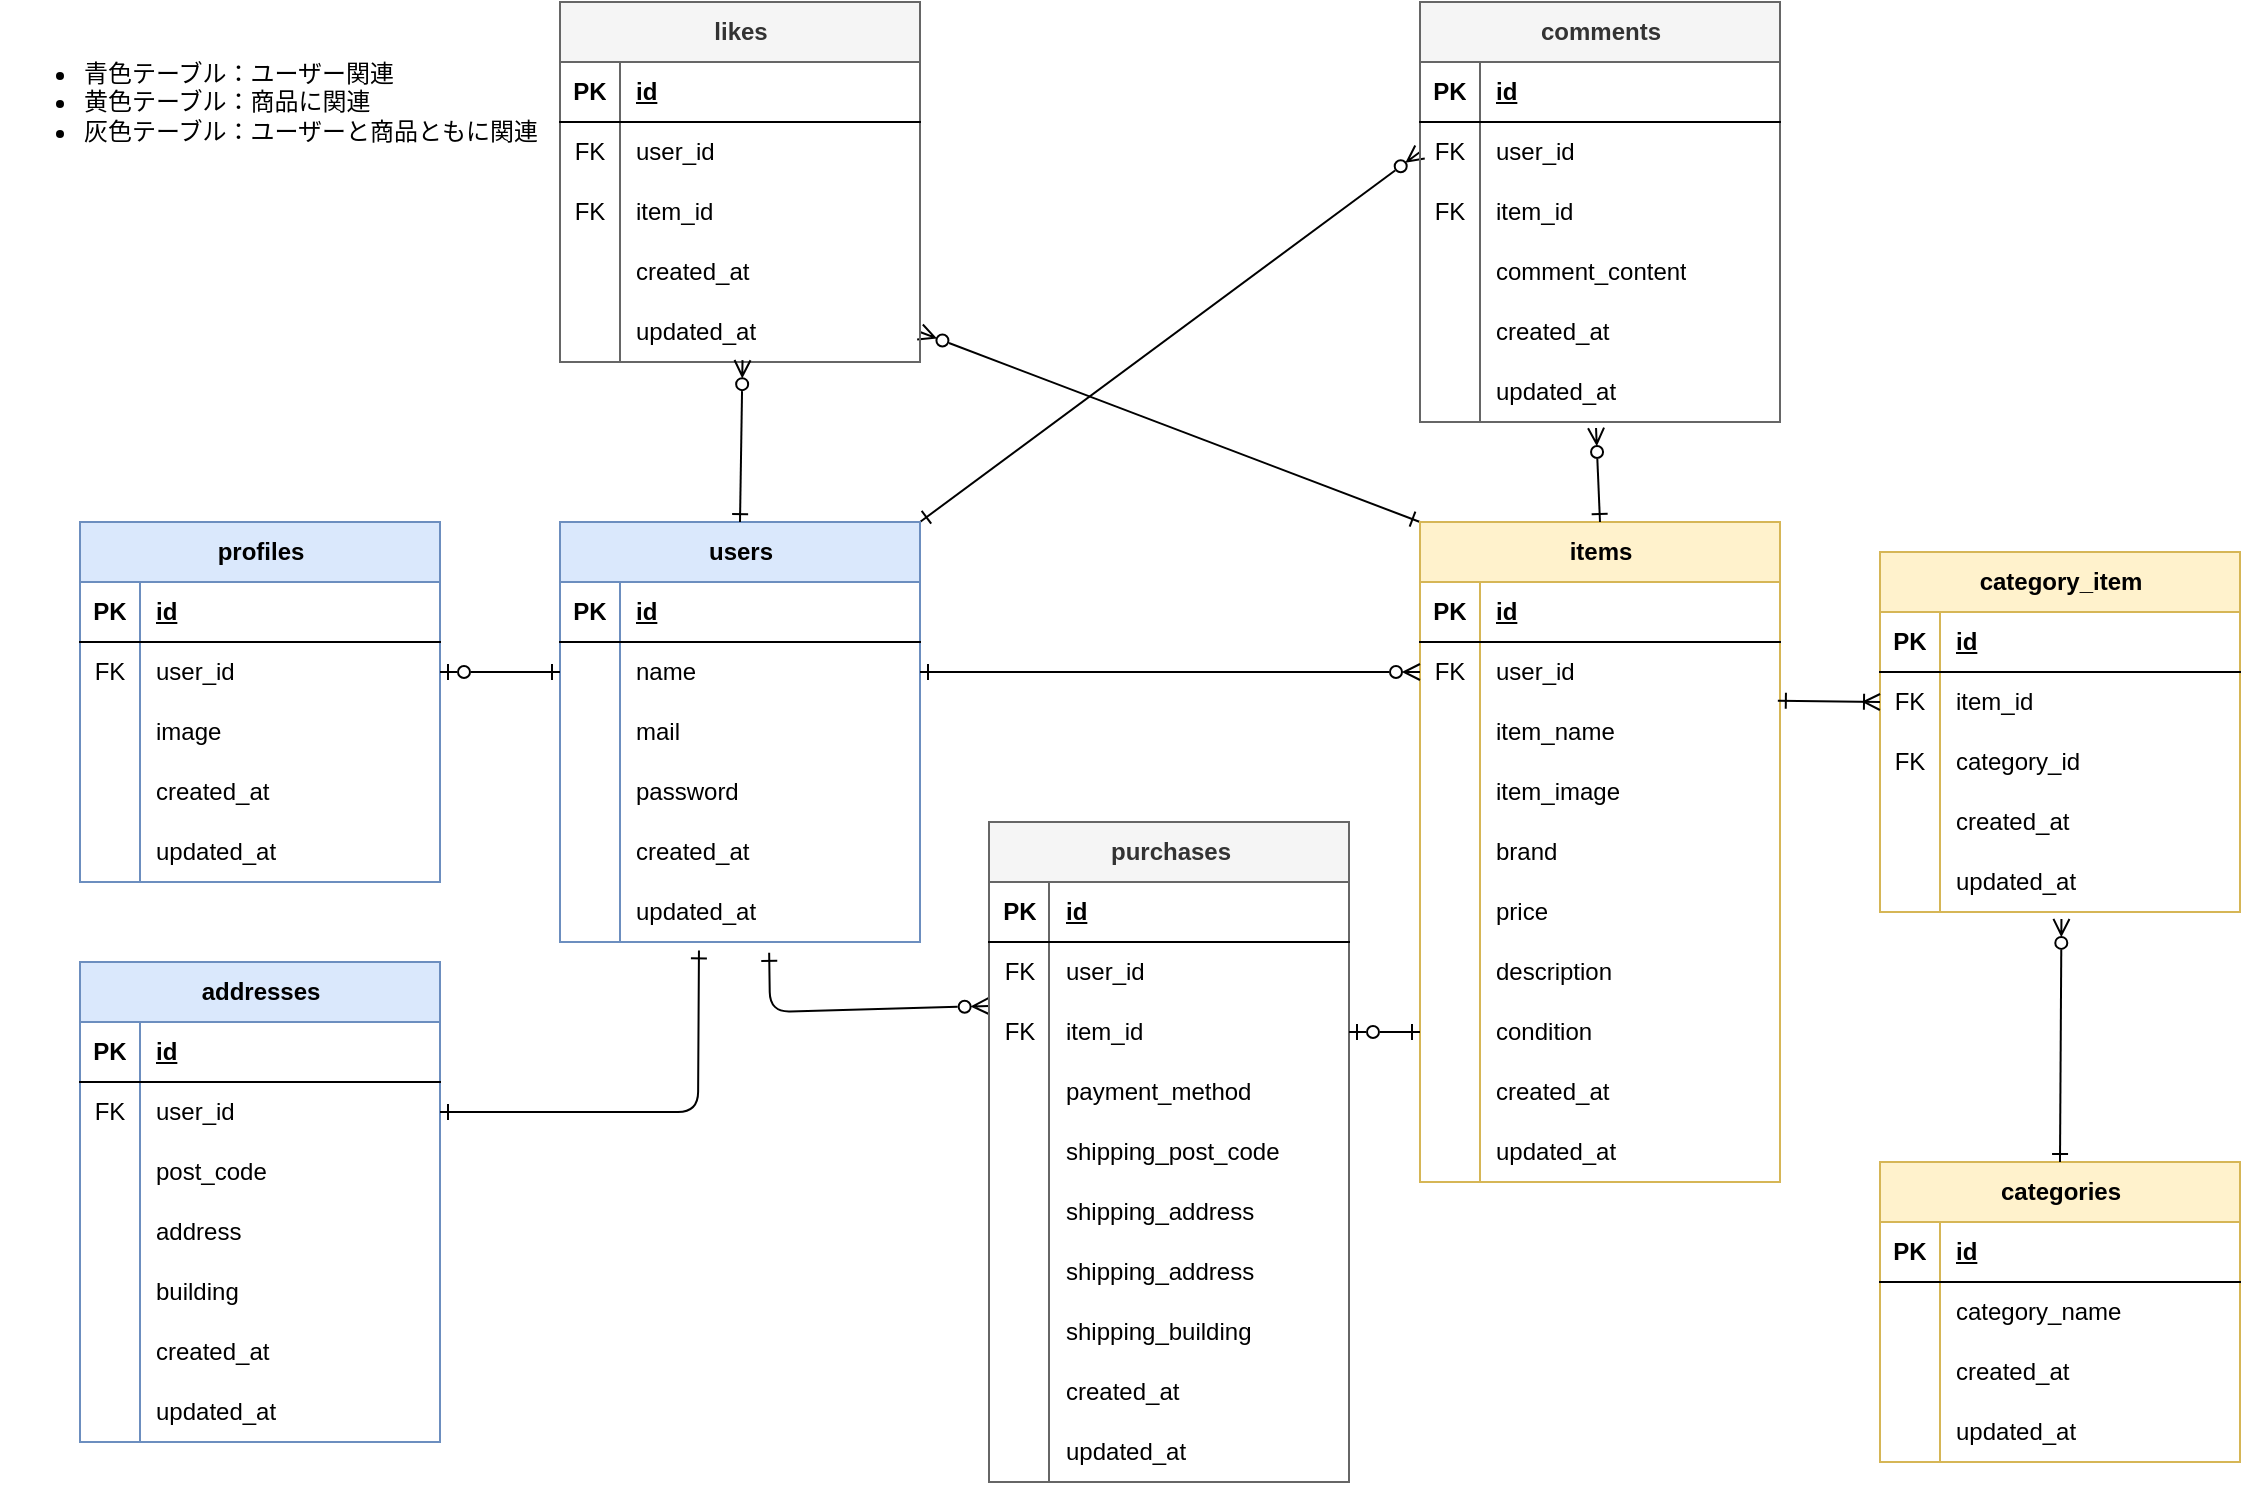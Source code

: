 <mxfile>
    <diagram name="ER図" id="9R0yCqK4_1w_TrIszX1q">
        <mxGraphModel dx="522" dy="499" grid="1" gridSize="10" guides="1" tooltips="1" connect="1" arrows="1" fold="1" page="1" pageScale="1" pageWidth="1169" pageHeight="827" math="0" shadow="0">
            <root>
                <mxCell id="1OMSJBQHM8_yVuDx0vnG-0"/>
                <mxCell id="1OMSJBQHM8_yVuDx0vnG-1" parent="1OMSJBQHM8_yVuDx0vnG-0"/>
                <mxCell id="jwVja3p69dJuQPPGIl_8-0" style="edgeStyle=none;html=1;exitX=0.581;exitY=1.181;exitDx=0;exitDy=0;entryX=-0.001;entryY=0.067;entryDx=0;entryDy=0;exitPerimeter=0;startArrow=ERone;startFill=0;endArrow=ERzeroToMany;endFill=0;entryPerimeter=0;" parent="1OMSJBQHM8_yVuDx0vnG-1" source="1OMSJBQHM8_yVuDx0vnG-18" target="1OMSJBQHM8_yVuDx0vnG-127" edge="1">
                    <mxGeometry relative="1" as="geometry">
                        <Array as="points">
                            <mxPoint x="385" y="545"/>
                        </Array>
                    </mxGeometry>
                </mxCell>
                <mxCell id="jwVja3p69dJuQPPGIl_8-7" style="edgeStyle=none;html=1;exitX=1;exitY=0;exitDx=0;exitDy=0;entryX=0;entryY=0.5;entryDx=0;entryDy=0;startArrow=ERone;startFill=0;endArrow=ERzeroToMany;endFill=0;" parent="1OMSJBQHM8_yVuDx0vnG-1" source="1OMSJBQHM8_yVuDx0vnG-2" target="1OMSJBQHM8_yVuDx0vnG-152" edge="1">
                    <mxGeometry relative="1" as="geometry"/>
                </mxCell>
                <mxCell id="1OMSJBQHM8_yVuDx0vnG-2" value="users" style="shape=table;startSize=30;container=1;collapsible=1;childLayout=tableLayout;fixedRows=1;rowLines=0;fontStyle=1;align=center;resizeLast=1;html=1;fillColor=#dae8fc;strokeColor=#6c8ebf;" parent="1OMSJBQHM8_yVuDx0vnG-1" vertex="1">
                    <mxGeometry x="280" y="300" width="180" height="210" as="geometry"/>
                </mxCell>
                <mxCell id="1OMSJBQHM8_yVuDx0vnG-3" value="" style="shape=tableRow;horizontal=0;startSize=0;swimlaneHead=0;swimlaneBody=0;fillColor=none;collapsible=0;dropTarget=0;points=[[0,0.5],[1,0.5]];portConstraint=eastwest;top=0;left=0;right=0;bottom=1;" parent="1OMSJBQHM8_yVuDx0vnG-2" vertex="1">
                    <mxGeometry y="30" width="180" height="30" as="geometry"/>
                </mxCell>
                <mxCell id="1OMSJBQHM8_yVuDx0vnG-4" value="PK" style="shape=partialRectangle;connectable=0;fillColor=none;top=0;left=0;bottom=0;right=0;fontStyle=1;overflow=hidden;whiteSpace=wrap;html=1;" parent="1OMSJBQHM8_yVuDx0vnG-3" vertex="1">
                    <mxGeometry width="30" height="30" as="geometry">
                        <mxRectangle width="30" height="30" as="alternateBounds"/>
                    </mxGeometry>
                </mxCell>
                <mxCell id="1OMSJBQHM8_yVuDx0vnG-5" value="id" style="shape=partialRectangle;connectable=0;fillColor=none;top=0;left=0;bottom=0;right=0;align=left;spacingLeft=6;fontStyle=5;overflow=hidden;whiteSpace=wrap;html=1;" parent="1OMSJBQHM8_yVuDx0vnG-3" vertex="1">
                    <mxGeometry x="30" width="150" height="30" as="geometry">
                        <mxRectangle width="150" height="30" as="alternateBounds"/>
                    </mxGeometry>
                </mxCell>
                <mxCell id="1OMSJBQHM8_yVuDx0vnG-6" value="" style="shape=tableRow;horizontal=0;startSize=0;swimlaneHead=0;swimlaneBody=0;fillColor=none;collapsible=0;dropTarget=0;points=[[0,0.5],[1,0.5]];portConstraint=eastwest;top=0;left=0;right=0;bottom=0;" parent="1OMSJBQHM8_yVuDx0vnG-2" vertex="1">
                    <mxGeometry y="60" width="180" height="30" as="geometry"/>
                </mxCell>
                <mxCell id="1OMSJBQHM8_yVuDx0vnG-7" value="" style="shape=partialRectangle;connectable=0;fillColor=none;top=0;left=0;bottom=0;right=0;editable=1;overflow=hidden;whiteSpace=wrap;html=1;" parent="1OMSJBQHM8_yVuDx0vnG-6" vertex="1">
                    <mxGeometry width="30" height="30" as="geometry">
                        <mxRectangle width="30" height="30" as="alternateBounds"/>
                    </mxGeometry>
                </mxCell>
                <mxCell id="1OMSJBQHM8_yVuDx0vnG-8" value="name" style="shape=partialRectangle;connectable=0;fillColor=none;top=0;left=0;bottom=0;right=0;align=left;spacingLeft=6;overflow=hidden;whiteSpace=wrap;html=1;" parent="1OMSJBQHM8_yVuDx0vnG-6" vertex="1">
                    <mxGeometry x="30" width="150" height="30" as="geometry">
                        <mxRectangle width="150" height="30" as="alternateBounds"/>
                    </mxGeometry>
                </mxCell>
                <mxCell id="1OMSJBQHM8_yVuDx0vnG-9" value="" style="shape=tableRow;horizontal=0;startSize=0;swimlaneHead=0;swimlaneBody=0;fillColor=none;collapsible=0;dropTarget=0;points=[[0,0.5],[1,0.5]];portConstraint=eastwest;top=0;left=0;right=0;bottom=0;" parent="1OMSJBQHM8_yVuDx0vnG-2" vertex="1">
                    <mxGeometry y="90" width="180" height="30" as="geometry"/>
                </mxCell>
                <mxCell id="1OMSJBQHM8_yVuDx0vnG-10" value="" style="shape=partialRectangle;connectable=0;fillColor=none;top=0;left=0;bottom=0;right=0;editable=1;overflow=hidden;whiteSpace=wrap;html=1;" parent="1OMSJBQHM8_yVuDx0vnG-9" vertex="1">
                    <mxGeometry width="30" height="30" as="geometry">
                        <mxRectangle width="30" height="30" as="alternateBounds"/>
                    </mxGeometry>
                </mxCell>
                <mxCell id="1OMSJBQHM8_yVuDx0vnG-11" value="mail" style="shape=partialRectangle;connectable=0;fillColor=none;top=0;left=0;bottom=0;right=0;align=left;spacingLeft=6;overflow=hidden;whiteSpace=wrap;html=1;" parent="1OMSJBQHM8_yVuDx0vnG-9" vertex="1">
                    <mxGeometry x="30" width="150" height="30" as="geometry">
                        <mxRectangle width="150" height="30" as="alternateBounds"/>
                    </mxGeometry>
                </mxCell>
                <mxCell id="1OMSJBQHM8_yVuDx0vnG-12" style="shape=tableRow;horizontal=0;startSize=0;swimlaneHead=0;swimlaneBody=0;fillColor=none;collapsible=0;dropTarget=0;points=[[0,0.5],[1,0.5]];portConstraint=eastwest;top=0;left=0;right=0;bottom=0;" parent="1OMSJBQHM8_yVuDx0vnG-2" vertex="1">
                    <mxGeometry y="120" width="180" height="30" as="geometry"/>
                </mxCell>
                <mxCell id="1OMSJBQHM8_yVuDx0vnG-13" style="shape=partialRectangle;connectable=0;fillColor=none;top=0;left=0;bottom=0;right=0;editable=1;overflow=hidden;whiteSpace=wrap;html=1;" parent="1OMSJBQHM8_yVuDx0vnG-12" vertex="1">
                    <mxGeometry width="30" height="30" as="geometry">
                        <mxRectangle width="30" height="30" as="alternateBounds"/>
                    </mxGeometry>
                </mxCell>
                <mxCell id="1OMSJBQHM8_yVuDx0vnG-14" value="password" style="shape=partialRectangle;connectable=0;fillColor=none;top=0;left=0;bottom=0;right=0;align=left;spacingLeft=6;overflow=hidden;whiteSpace=wrap;html=1;" parent="1OMSJBQHM8_yVuDx0vnG-12" vertex="1">
                    <mxGeometry x="30" width="150" height="30" as="geometry">
                        <mxRectangle width="150" height="30" as="alternateBounds"/>
                    </mxGeometry>
                </mxCell>
                <mxCell id="1OMSJBQHM8_yVuDx0vnG-15" style="shape=tableRow;horizontal=0;startSize=0;swimlaneHead=0;swimlaneBody=0;fillColor=none;collapsible=0;dropTarget=0;points=[[0,0.5],[1,0.5]];portConstraint=eastwest;top=0;left=0;right=0;bottom=0;" parent="1OMSJBQHM8_yVuDx0vnG-2" vertex="1">
                    <mxGeometry y="150" width="180" height="30" as="geometry"/>
                </mxCell>
                <mxCell id="1OMSJBQHM8_yVuDx0vnG-16" style="shape=partialRectangle;connectable=0;fillColor=none;top=0;left=0;bottom=0;right=0;editable=1;overflow=hidden;whiteSpace=wrap;html=1;" parent="1OMSJBQHM8_yVuDx0vnG-15" vertex="1">
                    <mxGeometry width="30" height="30" as="geometry">
                        <mxRectangle width="30" height="30" as="alternateBounds"/>
                    </mxGeometry>
                </mxCell>
                <mxCell id="1OMSJBQHM8_yVuDx0vnG-17" value="created_at" style="shape=partialRectangle;connectable=0;fillColor=none;top=0;left=0;bottom=0;right=0;align=left;spacingLeft=6;overflow=hidden;whiteSpace=wrap;html=1;" parent="1OMSJBQHM8_yVuDx0vnG-15" vertex="1">
                    <mxGeometry x="30" width="150" height="30" as="geometry">
                        <mxRectangle width="150" height="30" as="alternateBounds"/>
                    </mxGeometry>
                </mxCell>
                <mxCell id="1OMSJBQHM8_yVuDx0vnG-18" value="" style="shape=tableRow;horizontal=0;startSize=0;swimlaneHead=0;swimlaneBody=0;fillColor=none;collapsible=0;dropTarget=0;points=[[0,0.5],[1,0.5]];portConstraint=eastwest;top=0;left=0;right=0;bottom=0;" parent="1OMSJBQHM8_yVuDx0vnG-2" vertex="1">
                    <mxGeometry y="180" width="180" height="30" as="geometry"/>
                </mxCell>
                <mxCell id="1OMSJBQHM8_yVuDx0vnG-19" value="" style="shape=partialRectangle;connectable=0;fillColor=none;top=0;left=0;bottom=0;right=0;editable=1;overflow=hidden;whiteSpace=wrap;html=1;" parent="1OMSJBQHM8_yVuDx0vnG-18" vertex="1">
                    <mxGeometry width="30" height="30" as="geometry">
                        <mxRectangle width="30" height="30" as="alternateBounds"/>
                    </mxGeometry>
                </mxCell>
                <mxCell id="1OMSJBQHM8_yVuDx0vnG-20" value="updated_at" style="shape=partialRectangle;connectable=0;fillColor=none;top=0;left=0;bottom=0;right=0;align=left;spacingLeft=6;overflow=hidden;whiteSpace=wrap;html=1;" parent="1OMSJBQHM8_yVuDx0vnG-18" vertex="1">
                    <mxGeometry x="30" width="150" height="30" as="geometry">
                        <mxRectangle width="150" height="30" as="alternateBounds"/>
                    </mxGeometry>
                </mxCell>
                <mxCell id="1OMSJBQHM8_yVuDx0vnG-21" value="profiles" style="shape=table;startSize=30;container=1;collapsible=1;childLayout=tableLayout;fixedRows=1;rowLines=0;fontStyle=1;align=center;resizeLast=1;html=1;fillColor=#dae8fc;strokeColor=#6c8ebf;" parent="1OMSJBQHM8_yVuDx0vnG-1" vertex="1">
                    <mxGeometry x="40" y="300" width="180" height="180" as="geometry"/>
                </mxCell>
                <mxCell id="1OMSJBQHM8_yVuDx0vnG-22" value="" style="shape=tableRow;horizontal=0;startSize=0;swimlaneHead=0;swimlaneBody=0;fillColor=none;collapsible=0;dropTarget=0;points=[[0,0.5],[1,0.5]];portConstraint=eastwest;top=0;left=0;right=0;bottom=1;" parent="1OMSJBQHM8_yVuDx0vnG-21" vertex="1">
                    <mxGeometry y="30" width="180" height="30" as="geometry"/>
                </mxCell>
                <mxCell id="1OMSJBQHM8_yVuDx0vnG-23" value="PK" style="shape=partialRectangle;connectable=0;fillColor=none;top=0;left=0;bottom=0;right=0;fontStyle=1;overflow=hidden;whiteSpace=wrap;html=1;" parent="1OMSJBQHM8_yVuDx0vnG-22" vertex="1">
                    <mxGeometry width="30" height="30" as="geometry">
                        <mxRectangle width="30" height="30" as="alternateBounds"/>
                    </mxGeometry>
                </mxCell>
                <mxCell id="1OMSJBQHM8_yVuDx0vnG-24" value="id" style="shape=partialRectangle;connectable=0;fillColor=none;top=0;left=0;bottom=0;right=0;align=left;spacingLeft=6;fontStyle=5;overflow=hidden;whiteSpace=wrap;html=1;" parent="1OMSJBQHM8_yVuDx0vnG-22" vertex="1">
                    <mxGeometry x="30" width="150" height="30" as="geometry">
                        <mxRectangle width="150" height="30" as="alternateBounds"/>
                    </mxGeometry>
                </mxCell>
                <mxCell id="1OMSJBQHM8_yVuDx0vnG-25" value="" style="shape=tableRow;horizontal=0;startSize=0;swimlaneHead=0;swimlaneBody=0;fillColor=none;collapsible=0;dropTarget=0;points=[[0,0.5],[1,0.5]];portConstraint=eastwest;top=0;left=0;right=0;bottom=0;" parent="1OMSJBQHM8_yVuDx0vnG-21" vertex="1">
                    <mxGeometry y="60" width="180" height="30" as="geometry"/>
                </mxCell>
                <mxCell id="1OMSJBQHM8_yVuDx0vnG-26" value="FK" style="shape=partialRectangle;connectable=0;fillColor=none;top=0;left=0;bottom=0;right=0;editable=1;overflow=hidden;whiteSpace=wrap;html=1;" parent="1OMSJBQHM8_yVuDx0vnG-25" vertex="1">
                    <mxGeometry width="30" height="30" as="geometry">
                        <mxRectangle width="30" height="30" as="alternateBounds"/>
                    </mxGeometry>
                </mxCell>
                <mxCell id="1OMSJBQHM8_yVuDx0vnG-27" value="user_id" style="shape=partialRectangle;connectable=0;fillColor=none;top=0;left=0;bottom=0;right=0;align=left;spacingLeft=6;overflow=hidden;whiteSpace=wrap;html=1;" parent="1OMSJBQHM8_yVuDx0vnG-25" vertex="1">
                    <mxGeometry x="30" width="150" height="30" as="geometry">
                        <mxRectangle width="150" height="30" as="alternateBounds"/>
                    </mxGeometry>
                </mxCell>
                <mxCell id="1OMSJBQHM8_yVuDx0vnG-28" style="shape=tableRow;horizontal=0;startSize=0;swimlaneHead=0;swimlaneBody=0;fillColor=none;collapsible=0;dropTarget=0;points=[[0,0.5],[1,0.5]];portConstraint=eastwest;top=0;left=0;right=0;bottom=0;" parent="1OMSJBQHM8_yVuDx0vnG-21" vertex="1">
                    <mxGeometry y="90" width="180" height="30" as="geometry"/>
                </mxCell>
                <mxCell id="1OMSJBQHM8_yVuDx0vnG-29" style="shape=partialRectangle;connectable=0;fillColor=none;top=0;left=0;bottom=0;right=0;editable=1;overflow=hidden;whiteSpace=wrap;html=1;" parent="1OMSJBQHM8_yVuDx0vnG-28" vertex="1">
                    <mxGeometry width="30" height="30" as="geometry">
                        <mxRectangle width="30" height="30" as="alternateBounds"/>
                    </mxGeometry>
                </mxCell>
                <mxCell id="1OMSJBQHM8_yVuDx0vnG-30" value="image" style="shape=partialRectangle;connectable=0;fillColor=none;top=0;left=0;bottom=0;right=0;align=left;spacingLeft=6;overflow=hidden;whiteSpace=wrap;html=1;" parent="1OMSJBQHM8_yVuDx0vnG-28" vertex="1">
                    <mxGeometry x="30" width="150" height="30" as="geometry">
                        <mxRectangle width="150" height="30" as="alternateBounds"/>
                    </mxGeometry>
                </mxCell>
                <mxCell id="1OMSJBQHM8_yVuDx0vnG-31" value="" style="shape=tableRow;horizontal=0;startSize=0;swimlaneHead=0;swimlaneBody=0;fillColor=none;collapsible=0;dropTarget=0;points=[[0,0.5],[1,0.5]];portConstraint=eastwest;top=0;left=0;right=0;bottom=0;" parent="1OMSJBQHM8_yVuDx0vnG-21" vertex="1">
                    <mxGeometry y="120" width="180" height="30" as="geometry"/>
                </mxCell>
                <mxCell id="1OMSJBQHM8_yVuDx0vnG-32" value="" style="shape=partialRectangle;connectable=0;fillColor=none;top=0;left=0;bottom=0;right=0;editable=1;overflow=hidden;whiteSpace=wrap;html=1;" parent="1OMSJBQHM8_yVuDx0vnG-31" vertex="1">
                    <mxGeometry width="30" height="30" as="geometry">
                        <mxRectangle width="30" height="30" as="alternateBounds"/>
                    </mxGeometry>
                </mxCell>
                <mxCell id="1OMSJBQHM8_yVuDx0vnG-33" value="&lt;span style=&quot;color: rgb(0, 0, 0);&quot;&gt;created_at&lt;/span&gt;" style="shape=partialRectangle;connectable=0;fillColor=none;top=0;left=0;bottom=0;right=0;align=left;spacingLeft=6;overflow=hidden;whiteSpace=wrap;html=1;" parent="1OMSJBQHM8_yVuDx0vnG-31" vertex="1">
                    <mxGeometry x="30" width="150" height="30" as="geometry">
                        <mxRectangle width="150" height="30" as="alternateBounds"/>
                    </mxGeometry>
                </mxCell>
                <mxCell id="1OMSJBQHM8_yVuDx0vnG-34" value="" style="shape=tableRow;horizontal=0;startSize=0;swimlaneHead=0;swimlaneBody=0;fillColor=none;collapsible=0;dropTarget=0;points=[[0,0.5],[1,0.5]];portConstraint=eastwest;top=0;left=0;right=0;bottom=0;" parent="1OMSJBQHM8_yVuDx0vnG-21" vertex="1">
                    <mxGeometry y="150" width="180" height="30" as="geometry"/>
                </mxCell>
                <mxCell id="1OMSJBQHM8_yVuDx0vnG-35" value="" style="shape=partialRectangle;connectable=0;fillColor=none;top=0;left=0;bottom=0;right=0;editable=1;overflow=hidden;whiteSpace=wrap;html=1;" parent="1OMSJBQHM8_yVuDx0vnG-34" vertex="1">
                    <mxGeometry width="30" height="30" as="geometry">
                        <mxRectangle width="30" height="30" as="alternateBounds"/>
                    </mxGeometry>
                </mxCell>
                <mxCell id="1OMSJBQHM8_yVuDx0vnG-36" value="&lt;span style=&quot;color: rgb(0, 0, 0);&quot;&gt;updated_at&lt;/span&gt;" style="shape=partialRectangle;connectable=0;fillColor=none;top=0;left=0;bottom=0;right=0;align=left;spacingLeft=6;overflow=hidden;whiteSpace=wrap;html=1;" parent="1OMSJBQHM8_yVuDx0vnG-34" vertex="1">
                    <mxGeometry x="30" width="150" height="30" as="geometry">
                        <mxRectangle width="150" height="30" as="alternateBounds"/>
                    </mxGeometry>
                </mxCell>
                <mxCell id="1OMSJBQHM8_yVuDx0vnG-37" value="addresses" style="shape=table;startSize=30;container=1;collapsible=1;childLayout=tableLayout;fixedRows=1;rowLines=0;fontStyle=1;align=center;resizeLast=1;html=1;fillColor=#dae8fc;strokeColor=#6c8ebf;" parent="1OMSJBQHM8_yVuDx0vnG-1" vertex="1">
                    <mxGeometry x="40" y="520" width="180" height="240" as="geometry"/>
                </mxCell>
                <mxCell id="1OMSJBQHM8_yVuDx0vnG-38" value="" style="shape=tableRow;horizontal=0;startSize=0;swimlaneHead=0;swimlaneBody=0;fillColor=none;collapsible=0;dropTarget=0;points=[[0,0.5],[1,0.5]];portConstraint=eastwest;top=0;left=0;right=0;bottom=1;" parent="1OMSJBQHM8_yVuDx0vnG-37" vertex="1">
                    <mxGeometry y="30" width="180" height="30" as="geometry"/>
                </mxCell>
                <mxCell id="1OMSJBQHM8_yVuDx0vnG-39" value="PK" style="shape=partialRectangle;connectable=0;fillColor=none;top=0;left=0;bottom=0;right=0;fontStyle=1;overflow=hidden;whiteSpace=wrap;html=1;" parent="1OMSJBQHM8_yVuDx0vnG-38" vertex="1">
                    <mxGeometry width="30" height="30" as="geometry">
                        <mxRectangle width="30" height="30" as="alternateBounds"/>
                    </mxGeometry>
                </mxCell>
                <mxCell id="1OMSJBQHM8_yVuDx0vnG-40" value="id" style="shape=partialRectangle;connectable=0;fillColor=none;top=0;left=0;bottom=0;right=0;align=left;spacingLeft=6;fontStyle=5;overflow=hidden;whiteSpace=wrap;html=1;" parent="1OMSJBQHM8_yVuDx0vnG-38" vertex="1">
                    <mxGeometry x="30" width="150" height="30" as="geometry">
                        <mxRectangle width="150" height="30" as="alternateBounds"/>
                    </mxGeometry>
                </mxCell>
                <mxCell id="1OMSJBQHM8_yVuDx0vnG-41" value="" style="shape=tableRow;horizontal=0;startSize=0;swimlaneHead=0;swimlaneBody=0;fillColor=none;collapsible=0;dropTarget=0;points=[[0,0.5],[1,0.5]];portConstraint=eastwest;top=0;left=0;right=0;bottom=0;" parent="1OMSJBQHM8_yVuDx0vnG-37" vertex="1">
                    <mxGeometry y="60" width="180" height="30" as="geometry"/>
                </mxCell>
                <mxCell id="1OMSJBQHM8_yVuDx0vnG-42" value="FK" style="shape=partialRectangle;connectable=0;fillColor=none;top=0;left=0;bottom=0;right=0;editable=1;overflow=hidden;whiteSpace=wrap;html=1;" parent="1OMSJBQHM8_yVuDx0vnG-41" vertex="1">
                    <mxGeometry width="30" height="30" as="geometry">
                        <mxRectangle width="30" height="30" as="alternateBounds"/>
                    </mxGeometry>
                </mxCell>
                <mxCell id="1OMSJBQHM8_yVuDx0vnG-43" value="user_id" style="shape=partialRectangle;connectable=0;fillColor=none;top=0;left=0;bottom=0;right=0;align=left;spacingLeft=6;overflow=hidden;whiteSpace=wrap;html=1;" parent="1OMSJBQHM8_yVuDx0vnG-41" vertex="1">
                    <mxGeometry x="30" width="150" height="30" as="geometry">
                        <mxRectangle width="150" height="30" as="alternateBounds"/>
                    </mxGeometry>
                </mxCell>
                <mxCell id="1OMSJBQHM8_yVuDx0vnG-44" value="" style="shape=tableRow;horizontal=0;startSize=0;swimlaneHead=0;swimlaneBody=0;fillColor=none;collapsible=0;dropTarget=0;points=[[0,0.5],[1,0.5]];portConstraint=eastwest;top=0;left=0;right=0;bottom=0;" parent="1OMSJBQHM8_yVuDx0vnG-37" vertex="1">
                    <mxGeometry y="90" width="180" height="30" as="geometry"/>
                </mxCell>
                <mxCell id="1OMSJBQHM8_yVuDx0vnG-45" value="" style="shape=partialRectangle;connectable=0;fillColor=none;top=0;left=0;bottom=0;right=0;editable=1;overflow=hidden;whiteSpace=wrap;html=1;" parent="1OMSJBQHM8_yVuDx0vnG-44" vertex="1">
                    <mxGeometry width="30" height="30" as="geometry">
                        <mxRectangle width="30" height="30" as="alternateBounds"/>
                    </mxGeometry>
                </mxCell>
                <mxCell id="1OMSJBQHM8_yVuDx0vnG-46" value="post_code" style="shape=partialRectangle;connectable=0;fillColor=none;top=0;left=0;bottom=0;right=0;align=left;spacingLeft=6;overflow=hidden;whiteSpace=wrap;html=1;" parent="1OMSJBQHM8_yVuDx0vnG-44" vertex="1">
                    <mxGeometry x="30" width="150" height="30" as="geometry">
                        <mxRectangle width="150" height="30" as="alternateBounds"/>
                    </mxGeometry>
                </mxCell>
                <mxCell id="1OMSJBQHM8_yVuDx0vnG-47" value="" style="shape=tableRow;horizontal=0;startSize=0;swimlaneHead=0;swimlaneBody=0;fillColor=none;collapsible=0;dropTarget=0;points=[[0,0.5],[1,0.5]];portConstraint=eastwest;top=0;left=0;right=0;bottom=0;" parent="1OMSJBQHM8_yVuDx0vnG-37" vertex="1">
                    <mxGeometry y="120" width="180" height="30" as="geometry"/>
                </mxCell>
                <mxCell id="1OMSJBQHM8_yVuDx0vnG-48" value="" style="shape=partialRectangle;connectable=0;fillColor=none;top=0;left=0;bottom=0;right=0;editable=1;overflow=hidden;whiteSpace=wrap;html=1;" parent="1OMSJBQHM8_yVuDx0vnG-47" vertex="1">
                    <mxGeometry width="30" height="30" as="geometry">
                        <mxRectangle width="30" height="30" as="alternateBounds"/>
                    </mxGeometry>
                </mxCell>
                <mxCell id="1OMSJBQHM8_yVuDx0vnG-49" value="address" style="shape=partialRectangle;connectable=0;fillColor=none;top=0;left=0;bottom=0;right=0;align=left;spacingLeft=6;overflow=hidden;whiteSpace=wrap;html=1;" parent="1OMSJBQHM8_yVuDx0vnG-47" vertex="1">
                    <mxGeometry x="30" width="150" height="30" as="geometry">
                        <mxRectangle width="150" height="30" as="alternateBounds"/>
                    </mxGeometry>
                </mxCell>
                <mxCell id="1OMSJBQHM8_yVuDx0vnG-50" style="shape=tableRow;horizontal=0;startSize=0;swimlaneHead=0;swimlaneBody=0;fillColor=none;collapsible=0;dropTarget=0;points=[[0,0.5],[1,0.5]];portConstraint=eastwest;top=0;left=0;right=0;bottom=0;" parent="1OMSJBQHM8_yVuDx0vnG-37" vertex="1">
                    <mxGeometry y="150" width="180" height="30" as="geometry"/>
                </mxCell>
                <mxCell id="1OMSJBQHM8_yVuDx0vnG-51" style="shape=partialRectangle;connectable=0;fillColor=none;top=0;left=0;bottom=0;right=0;editable=1;overflow=hidden;whiteSpace=wrap;html=1;" parent="1OMSJBQHM8_yVuDx0vnG-50" vertex="1">
                    <mxGeometry width="30" height="30" as="geometry">
                        <mxRectangle width="30" height="30" as="alternateBounds"/>
                    </mxGeometry>
                </mxCell>
                <mxCell id="1OMSJBQHM8_yVuDx0vnG-52" value="building" style="shape=partialRectangle;connectable=0;fillColor=none;top=0;left=0;bottom=0;right=0;align=left;spacingLeft=6;overflow=hidden;whiteSpace=wrap;html=1;" parent="1OMSJBQHM8_yVuDx0vnG-50" vertex="1">
                    <mxGeometry x="30" width="150" height="30" as="geometry">
                        <mxRectangle width="150" height="30" as="alternateBounds"/>
                    </mxGeometry>
                </mxCell>
                <mxCell id="1OMSJBQHM8_yVuDx0vnG-53" style="shape=tableRow;horizontal=0;startSize=0;swimlaneHead=0;swimlaneBody=0;fillColor=none;collapsible=0;dropTarget=0;points=[[0,0.5],[1,0.5]];portConstraint=eastwest;top=0;left=0;right=0;bottom=0;" parent="1OMSJBQHM8_yVuDx0vnG-37" vertex="1">
                    <mxGeometry y="180" width="180" height="30" as="geometry"/>
                </mxCell>
                <mxCell id="1OMSJBQHM8_yVuDx0vnG-54" style="shape=partialRectangle;connectable=0;fillColor=none;top=0;left=0;bottom=0;right=0;editable=1;overflow=hidden;whiteSpace=wrap;html=1;" parent="1OMSJBQHM8_yVuDx0vnG-53" vertex="1">
                    <mxGeometry width="30" height="30" as="geometry">
                        <mxRectangle width="30" height="30" as="alternateBounds"/>
                    </mxGeometry>
                </mxCell>
                <mxCell id="1OMSJBQHM8_yVuDx0vnG-55" value="&lt;span style=&quot;color: rgb(0, 0, 0);&quot;&gt;created_at&lt;/span&gt;" style="shape=partialRectangle;connectable=0;fillColor=none;top=0;left=0;bottom=0;right=0;align=left;spacingLeft=6;overflow=hidden;whiteSpace=wrap;html=1;" parent="1OMSJBQHM8_yVuDx0vnG-53" vertex="1">
                    <mxGeometry x="30" width="150" height="30" as="geometry">
                        <mxRectangle width="150" height="30" as="alternateBounds"/>
                    </mxGeometry>
                </mxCell>
                <mxCell id="1OMSJBQHM8_yVuDx0vnG-56" style="shape=tableRow;horizontal=0;startSize=0;swimlaneHead=0;swimlaneBody=0;fillColor=none;collapsible=0;dropTarget=0;points=[[0,0.5],[1,0.5]];portConstraint=eastwest;top=0;left=0;right=0;bottom=0;" parent="1OMSJBQHM8_yVuDx0vnG-37" vertex="1">
                    <mxGeometry y="210" width="180" height="30" as="geometry"/>
                </mxCell>
                <mxCell id="1OMSJBQHM8_yVuDx0vnG-57" style="shape=partialRectangle;connectable=0;fillColor=none;top=0;left=0;bottom=0;right=0;editable=1;overflow=hidden;whiteSpace=wrap;html=1;" parent="1OMSJBQHM8_yVuDx0vnG-56" vertex="1">
                    <mxGeometry width="30" height="30" as="geometry">
                        <mxRectangle width="30" height="30" as="alternateBounds"/>
                    </mxGeometry>
                </mxCell>
                <mxCell id="1OMSJBQHM8_yVuDx0vnG-58" value="&lt;span style=&quot;color: rgb(0, 0, 0);&quot;&gt;updated_at&lt;/span&gt;" style="shape=partialRectangle;connectable=0;fillColor=none;top=0;left=0;bottom=0;right=0;align=left;spacingLeft=6;overflow=hidden;whiteSpace=wrap;html=1;" parent="1OMSJBQHM8_yVuDx0vnG-56" vertex="1">
                    <mxGeometry x="30" width="150" height="30" as="geometry">
                        <mxRectangle width="150" height="30" as="alternateBounds"/>
                    </mxGeometry>
                </mxCell>
                <mxCell id="jwVja3p69dJuQPPGIl_8-6" style="edgeStyle=none;html=1;exitX=0;exitY=0;exitDx=0;exitDy=0;entryX=1;entryY=0.5;entryDx=0;entryDy=0;endArrow=ERzeroToMany;endFill=0;startArrow=ERone;startFill=0;" parent="1OMSJBQHM8_yVuDx0vnG-1" source="1OMSJBQHM8_yVuDx0vnG-59" target="1OMSJBQHM8_yVuDx0vnG-180" edge="1">
                    <mxGeometry relative="1" as="geometry"/>
                </mxCell>
                <mxCell id="1OMSJBQHM8_yVuDx0vnG-59" value="items" style="shape=table;startSize=30;container=1;collapsible=1;childLayout=tableLayout;fixedRows=1;rowLines=0;fontStyle=1;align=center;resizeLast=1;html=1;fillColor=#fff2cc;strokeColor=#d6b656;" parent="1OMSJBQHM8_yVuDx0vnG-1" vertex="1">
                    <mxGeometry x="710" y="300" width="180" height="330" as="geometry"/>
                </mxCell>
                <mxCell id="1OMSJBQHM8_yVuDx0vnG-60" value="" style="shape=tableRow;horizontal=0;startSize=0;swimlaneHead=0;swimlaneBody=0;fillColor=none;collapsible=0;dropTarget=0;points=[[0,0.5],[1,0.5]];portConstraint=eastwest;top=0;left=0;right=0;bottom=1;" parent="1OMSJBQHM8_yVuDx0vnG-59" vertex="1">
                    <mxGeometry y="30" width="180" height="30" as="geometry"/>
                </mxCell>
                <mxCell id="1OMSJBQHM8_yVuDx0vnG-61" value="PK" style="shape=partialRectangle;connectable=0;fillColor=none;top=0;left=0;bottom=0;right=0;fontStyle=1;overflow=hidden;whiteSpace=wrap;html=1;" parent="1OMSJBQHM8_yVuDx0vnG-60" vertex="1">
                    <mxGeometry width="30" height="30" as="geometry">
                        <mxRectangle width="30" height="30" as="alternateBounds"/>
                    </mxGeometry>
                </mxCell>
                <mxCell id="1OMSJBQHM8_yVuDx0vnG-62" value="id" style="shape=partialRectangle;connectable=0;fillColor=none;top=0;left=0;bottom=0;right=0;align=left;spacingLeft=6;fontStyle=5;overflow=hidden;whiteSpace=wrap;html=1;" parent="1OMSJBQHM8_yVuDx0vnG-60" vertex="1">
                    <mxGeometry x="30" width="150" height="30" as="geometry">
                        <mxRectangle width="150" height="30" as="alternateBounds"/>
                    </mxGeometry>
                </mxCell>
                <mxCell id="1OMSJBQHM8_yVuDx0vnG-63" value="" style="shape=tableRow;horizontal=0;startSize=0;swimlaneHead=0;swimlaneBody=0;fillColor=none;collapsible=0;dropTarget=0;points=[[0,0.5],[1,0.5]];portConstraint=eastwest;top=0;left=0;right=0;bottom=0;" parent="1OMSJBQHM8_yVuDx0vnG-59" vertex="1">
                    <mxGeometry y="60" width="180" height="30" as="geometry"/>
                </mxCell>
                <mxCell id="1OMSJBQHM8_yVuDx0vnG-64" value="FK" style="shape=partialRectangle;connectable=0;fillColor=none;top=0;left=0;bottom=0;right=0;editable=1;overflow=hidden;whiteSpace=wrap;html=1;" parent="1OMSJBQHM8_yVuDx0vnG-63" vertex="1">
                    <mxGeometry width="30" height="30" as="geometry">
                        <mxRectangle width="30" height="30" as="alternateBounds"/>
                    </mxGeometry>
                </mxCell>
                <mxCell id="1OMSJBQHM8_yVuDx0vnG-65" value="user_id" style="shape=partialRectangle;connectable=0;fillColor=none;top=0;left=0;bottom=0;right=0;align=left;spacingLeft=6;overflow=hidden;whiteSpace=wrap;html=1;" parent="1OMSJBQHM8_yVuDx0vnG-63" vertex="1">
                    <mxGeometry x="30" width="150" height="30" as="geometry">
                        <mxRectangle width="150" height="30" as="alternateBounds"/>
                    </mxGeometry>
                </mxCell>
                <mxCell id="1OMSJBQHM8_yVuDx0vnG-66" value="" style="shape=tableRow;horizontal=0;startSize=0;swimlaneHead=0;swimlaneBody=0;fillColor=none;collapsible=0;dropTarget=0;points=[[0,0.5],[1,0.5]];portConstraint=eastwest;top=0;left=0;right=0;bottom=0;" parent="1OMSJBQHM8_yVuDx0vnG-59" vertex="1">
                    <mxGeometry y="90" width="180" height="30" as="geometry"/>
                </mxCell>
                <mxCell id="1OMSJBQHM8_yVuDx0vnG-67" value="" style="shape=partialRectangle;connectable=0;fillColor=none;top=0;left=0;bottom=0;right=0;editable=1;overflow=hidden;whiteSpace=wrap;html=1;" parent="1OMSJBQHM8_yVuDx0vnG-66" vertex="1">
                    <mxGeometry width="30" height="30" as="geometry">
                        <mxRectangle width="30" height="30" as="alternateBounds"/>
                    </mxGeometry>
                </mxCell>
                <mxCell id="1OMSJBQHM8_yVuDx0vnG-68" value="item_name" style="shape=partialRectangle;connectable=0;fillColor=none;top=0;left=0;bottom=0;right=0;align=left;spacingLeft=6;overflow=hidden;whiteSpace=wrap;html=1;" parent="1OMSJBQHM8_yVuDx0vnG-66" vertex="1">
                    <mxGeometry x="30" width="150" height="30" as="geometry">
                        <mxRectangle width="150" height="30" as="alternateBounds"/>
                    </mxGeometry>
                </mxCell>
                <mxCell id="1OMSJBQHM8_yVuDx0vnG-69" value="" style="shape=tableRow;horizontal=0;startSize=0;swimlaneHead=0;swimlaneBody=0;fillColor=none;collapsible=0;dropTarget=0;points=[[0,0.5],[1,0.5]];portConstraint=eastwest;top=0;left=0;right=0;bottom=0;" parent="1OMSJBQHM8_yVuDx0vnG-59" vertex="1">
                    <mxGeometry y="120" width="180" height="30" as="geometry"/>
                </mxCell>
                <mxCell id="1OMSJBQHM8_yVuDx0vnG-70" value="" style="shape=partialRectangle;connectable=0;fillColor=none;top=0;left=0;bottom=0;right=0;editable=1;overflow=hidden;whiteSpace=wrap;html=1;" parent="1OMSJBQHM8_yVuDx0vnG-69" vertex="1">
                    <mxGeometry width="30" height="30" as="geometry">
                        <mxRectangle width="30" height="30" as="alternateBounds"/>
                    </mxGeometry>
                </mxCell>
                <mxCell id="1OMSJBQHM8_yVuDx0vnG-71" value="item_image" style="shape=partialRectangle;connectable=0;fillColor=none;top=0;left=0;bottom=0;right=0;align=left;spacingLeft=6;overflow=hidden;whiteSpace=wrap;html=1;" parent="1OMSJBQHM8_yVuDx0vnG-69" vertex="1">
                    <mxGeometry x="30" width="150" height="30" as="geometry">
                        <mxRectangle width="150" height="30" as="alternateBounds"/>
                    </mxGeometry>
                </mxCell>
                <mxCell id="1OMSJBQHM8_yVuDx0vnG-72" style="shape=tableRow;horizontal=0;startSize=0;swimlaneHead=0;swimlaneBody=0;fillColor=none;collapsible=0;dropTarget=0;points=[[0,0.5],[1,0.5]];portConstraint=eastwest;top=0;left=0;right=0;bottom=0;" parent="1OMSJBQHM8_yVuDx0vnG-59" vertex="1">
                    <mxGeometry y="150" width="180" height="30" as="geometry"/>
                </mxCell>
                <mxCell id="1OMSJBQHM8_yVuDx0vnG-73" style="shape=partialRectangle;connectable=0;fillColor=none;top=0;left=0;bottom=0;right=0;editable=1;overflow=hidden;whiteSpace=wrap;html=1;" parent="1OMSJBQHM8_yVuDx0vnG-72" vertex="1">
                    <mxGeometry width="30" height="30" as="geometry">
                        <mxRectangle width="30" height="30" as="alternateBounds"/>
                    </mxGeometry>
                </mxCell>
                <mxCell id="1OMSJBQHM8_yVuDx0vnG-74" value="brand" style="shape=partialRectangle;connectable=0;fillColor=none;top=0;left=0;bottom=0;right=0;align=left;spacingLeft=6;overflow=hidden;whiteSpace=wrap;html=1;" parent="1OMSJBQHM8_yVuDx0vnG-72" vertex="1">
                    <mxGeometry x="30" width="150" height="30" as="geometry">
                        <mxRectangle width="150" height="30" as="alternateBounds"/>
                    </mxGeometry>
                </mxCell>
                <mxCell id="1OMSJBQHM8_yVuDx0vnG-75" style="shape=tableRow;horizontal=0;startSize=0;swimlaneHead=0;swimlaneBody=0;fillColor=none;collapsible=0;dropTarget=0;points=[[0,0.5],[1,0.5]];portConstraint=eastwest;top=0;left=0;right=0;bottom=0;" parent="1OMSJBQHM8_yVuDx0vnG-59" vertex="1">
                    <mxGeometry y="180" width="180" height="30" as="geometry"/>
                </mxCell>
                <mxCell id="1OMSJBQHM8_yVuDx0vnG-76" style="shape=partialRectangle;connectable=0;fillColor=none;top=0;left=0;bottom=0;right=0;editable=1;overflow=hidden;whiteSpace=wrap;html=1;" parent="1OMSJBQHM8_yVuDx0vnG-75" vertex="1">
                    <mxGeometry width="30" height="30" as="geometry">
                        <mxRectangle width="30" height="30" as="alternateBounds"/>
                    </mxGeometry>
                </mxCell>
                <mxCell id="1OMSJBQHM8_yVuDx0vnG-77" value="price" style="shape=partialRectangle;connectable=0;fillColor=none;top=0;left=0;bottom=0;right=0;align=left;spacingLeft=6;overflow=hidden;whiteSpace=wrap;html=1;" parent="1OMSJBQHM8_yVuDx0vnG-75" vertex="1">
                    <mxGeometry x="30" width="150" height="30" as="geometry">
                        <mxRectangle width="150" height="30" as="alternateBounds"/>
                    </mxGeometry>
                </mxCell>
                <mxCell id="1OMSJBQHM8_yVuDx0vnG-78" style="shape=tableRow;horizontal=0;startSize=0;swimlaneHead=0;swimlaneBody=0;fillColor=none;collapsible=0;dropTarget=0;points=[[0,0.5],[1,0.5]];portConstraint=eastwest;top=0;left=0;right=0;bottom=0;" parent="1OMSJBQHM8_yVuDx0vnG-59" vertex="1">
                    <mxGeometry y="210" width="180" height="30" as="geometry"/>
                </mxCell>
                <mxCell id="1OMSJBQHM8_yVuDx0vnG-79" style="shape=partialRectangle;connectable=0;fillColor=none;top=0;left=0;bottom=0;right=0;editable=1;overflow=hidden;whiteSpace=wrap;html=1;" parent="1OMSJBQHM8_yVuDx0vnG-78" vertex="1">
                    <mxGeometry width="30" height="30" as="geometry">
                        <mxRectangle width="30" height="30" as="alternateBounds"/>
                    </mxGeometry>
                </mxCell>
                <mxCell id="1OMSJBQHM8_yVuDx0vnG-80" value="description" style="shape=partialRectangle;connectable=0;fillColor=none;top=0;left=0;bottom=0;right=0;align=left;spacingLeft=6;overflow=hidden;whiteSpace=wrap;html=1;" parent="1OMSJBQHM8_yVuDx0vnG-78" vertex="1">
                    <mxGeometry x="30" width="150" height="30" as="geometry">
                        <mxRectangle width="150" height="30" as="alternateBounds"/>
                    </mxGeometry>
                </mxCell>
                <mxCell id="1OMSJBQHM8_yVuDx0vnG-81" style="shape=tableRow;horizontal=0;startSize=0;swimlaneHead=0;swimlaneBody=0;fillColor=none;collapsible=0;dropTarget=0;points=[[0,0.5],[1,0.5]];portConstraint=eastwest;top=0;left=0;right=0;bottom=0;" parent="1OMSJBQHM8_yVuDx0vnG-59" vertex="1">
                    <mxGeometry y="240" width="180" height="30" as="geometry"/>
                </mxCell>
                <mxCell id="1OMSJBQHM8_yVuDx0vnG-82" style="shape=partialRectangle;connectable=0;fillColor=none;top=0;left=0;bottom=0;right=0;editable=1;overflow=hidden;whiteSpace=wrap;html=1;" parent="1OMSJBQHM8_yVuDx0vnG-81" vertex="1">
                    <mxGeometry width="30" height="30" as="geometry">
                        <mxRectangle width="30" height="30" as="alternateBounds"/>
                    </mxGeometry>
                </mxCell>
                <mxCell id="1OMSJBQHM8_yVuDx0vnG-83" value="condition" style="shape=partialRectangle;connectable=0;fillColor=none;top=0;left=0;bottom=0;right=0;align=left;spacingLeft=6;overflow=hidden;whiteSpace=wrap;html=1;" parent="1OMSJBQHM8_yVuDx0vnG-81" vertex="1">
                    <mxGeometry x="30" width="150" height="30" as="geometry">
                        <mxRectangle width="150" height="30" as="alternateBounds"/>
                    </mxGeometry>
                </mxCell>
                <mxCell id="1OMSJBQHM8_yVuDx0vnG-84" style="shape=tableRow;horizontal=0;startSize=0;swimlaneHead=0;swimlaneBody=0;fillColor=none;collapsible=0;dropTarget=0;points=[[0,0.5],[1,0.5]];portConstraint=eastwest;top=0;left=0;right=0;bottom=0;" parent="1OMSJBQHM8_yVuDx0vnG-59" vertex="1">
                    <mxGeometry y="270" width="180" height="30" as="geometry"/>
                </mxCell>
                <mxCell id="1OMSJBQHM8_yVuDx0vnG-85" style="shape=partialRectangle;connectable=0;fillColor=none;top=0;left=0;bottom=0;right=0;editable=1;overflow=hidden;whiteSpace=wrap;html=1;" parent="1OMSJBQHM8_yVuDx0vnG-84" vertex="1">
                    <mxGeometry width="30" height="30" as="geometry">
                        <mxRectangle width="30" height="30" as="alternateBounds"/>
                    </mxGeometry>
                </mxCell>
                <mxCell id="1OMSJBQHM8_yVuDx0vnG-86" value="&lt;span style=&quot;color: rgb(0, 0, 0);&quot;&gt;created_at&lt;/span&gt;" style="shape=partialRectangle;connectable=0;fillColor=none;top=0;left=0;bottom=0;right=0;align=left;spacingLeft=6;overflow=hidden;whiteSpace=wrap;html=1;" parent="1OMSJBQHM8_yVuDx0vnG-84" vertex="1">
                    <mxGeometry x="30" width="150" height="30" as="geometry">
                        <mxRectangle width="150" height="30" as="alternateBounds"/>
                    </mxGeometry>
                </mxCell>
                <mxCell id="1OMSJBQHM8_yVuDx0vnG-87" style="shape=tableRow;horizontal=0;startSize=0;swimlaneHead=0;swimlaneBody=0;fillColor=none;collapsible=0;dropTarget=0;points=[[0,0.5],[1,0.5]];portConstraint=eastwest;top=0;left=0;right=0;bottom=0;" parent="1OMSJBQHM8_yVuDx0vnG-59" vertex="1">
                    <mxGeometry y="300" width="180" height="30" as="geometry"/>
                </mxCell>
                <mxCell id="1OMSJBQHM8_yVuDx0vnG-88" style="shape=partialRectangle;connectable=0;fillColor=none;top=0;left=0;bottom=0;right=0;editable=1;overflow=hidden;whiteSpace=wrap;html=1;" parent="1OMSJBQHM8_yVuDx0vnG-87" vertex="1">
                    <mxGeometry width="30" height="30" as="geometry">
                        <mxRectangle width="30" height="30" as="alternateBounds"/>
                    </mxGeometry>
                </mxCell>
                <mxCell id="1OMSJBQHM8_yVuDx0vnG-89" value="updated_at" style="shape=partialRectangle;connectable=0;fillColor=none;top=0;left=0;bottom=0;right=0;align=left;spacingLeft=6;overflow=hidden;whiteSpace=wrap;html=1;" parent="1OMSJBQHM8_yVuDx0vnG-87" vertex="1">
                    <mxGeometry x="30" width="150" height="30" as="geometry">
                        <mxRectangle width="150" height="30" as="alternateBounds"/>
                    </mxGeometry>
                </mxCell>
                <mxCell id="1OMSJBQHM8_yVuDx0vnG-90" value="categories" style="shape=table;startSize=30;container=1;collapsible=1;childLayout=tableLayout;fixedRows=1;rowLines=0;fontStyle=1;align=center;resizeLast=1;html=1;fillColor=#fff2cc;strokeColor=#d6b656;" parent="1OMSJBQHM8_yVuDx0vnG-1" vertex="1">
                    <mxGeometry x="940" y="620" width="180" height="150" as="geometry"/>
                </mxCell>
                <mxCell id="1OMSJBQHM8_yVuDx0vnG-91" value="" style="shape=tableRow;horizontal=0;startSize=0;swimlaneHead=0;swimlaneBody=0;fillColor=none;collapsible=0;dropTarget=0;points=[[0,0.5],[1,0.5]];portConstraint=eastwest;top=0;left=0;right=0;bottom=1;" parent="1OMSJBQHM8_yVuDx0vnG-90" vertex="1">
                    <mxGeometry y="30" width="180" height="30" as="geometry"/>
                </mxCell>
                <mxCell id="1OMSJBQHM8_yVuDx0vnG-92" value="PK" style="shape=partialRectangle;connectable=0;fillColor=none;top=0;left=0;bottom=0;right=0;fontStyle=1;overflow=hidden;whiteSpace=wrap;html=1;" parent="1OMSJBQHM8_yVuDx0vnG-91" vertex="1">
                    <mxGeometry width="30" height="30" as="geometry">
                        <mxRectangle width="30" height="30" as="alternateBounds"/>
                    </mxGeometry>
                </mxCell>
                <mxCell id="1OMSJBQHM8_yVuDx0vnG-93" value="id" style="shape=partialRectangle;connectable=0;fillColor=none;top=0;left=0;bottom=0;right=0;align=left;spacingLeft=6;fontStyle=5;overflow=hidden;whiteSpace=wrap;html=1;" parent="1OMSJBQHM8_yVuDx0vnG-91" vertex="1">
                    <mxGeometry x="30" width="150" height="30" as="geometry">
                        <mxRectangle width="150" height="30" as="alternateBounds"/>
                    </mxGeometry>
                </mxCell>
                <mxCell id="1OMSJBQHM8_yVuDx0vnG-94" value="" style="shape=tableRow;horizontal=0;startSize=0;swimlaneHead=0;swimlaneBody=0;fillColor=none;collapsible=0;dropTarget=0;points=[[0,0.5],[1,0.5]];portConstraint=eastwest;top=0;left=0;right=0;bottom=0;" parent="1OMSJBQHM8_yVuDx0vnG-90" vertex="1">
                    <mxGeometry y="60" width="180" height="30" as="geometry"/>
                </mxCell>
                <mxCell id="1OMSJBQHM8_yVuDx0vnG-95" value="" style="shape=partialRectangle;connectable=0;fillColor=none;top=0;left=0;bottom=0;right=0;editable=1;overflow=hidden;whiteSpace=wrap;html=1;" parent="1OMSJBQHM8_yVuDx0vnG-94" vertex="1">
                    <mxGeometry width="30" height="30" as="geometry">
                        <mxRectangle width="30" height="30" as="alternateBounds"/>
                    </mxGeometry>
                </mxCell>
                <mxCell id="1OMSJBQHM8_yVuDx0vnG-96" value="category_name" style="shape=partialRectangle;connectable=0;fillColor=none;top=0;left=0;bottom=0;right=0;align=left;spacingLeft=6;overflow=hidden;whiteSpace=wrap;html=1;" parent="1OMSJBQHM8_yVuDx0vnG-94" vertex="1">
                    <mxGeometry x="30" width="150" height="30" as="geometry">
                        <mxRectangle width="150" height="30" as="alternateBounds"/>
                    </mxGeometry>
                </mxCell>
                <mxCell id="1OMSJBQHM8_yVuDx0vnG-97" value="" style="shape=tableRow;horizontal=0;startSize=0;swimlaneHead=0;swimlaneBody=0;fillColor=none;collapsible=0;dropTarget=0;points=[[0,0.5],[1,0.5]];portConstraint=eastwest;top=0;left=0;right=0;bottom=0;" parent="1OMSJBQHM8_yVuDx0vnG-90" vertex="1">
                    <mxGeometry y="90" width="180" height="30" as="geometry"/>
                </mxCell>
                <mxCell id="1OMSJBQHM8_yVuDx0vnG-98" value="" style="shape=partialRectangle;connectable=0;fillColor=none;top=0;left=0;bottom=0;right=0;editable=1;overflow=hidden;whiteSpace=wrap;html=1;" parent="1OMSJBQHM8_yVuDx0vnG-97" vertex="1">
                    <mxGeometry width="30" height="30" as="geometry">
                        <mxRectangle width="30" height="30" as="alternateBounds"/>
                    </mxGeometry>
                </mxCell>
                <mxCell id="1OMSJBQHM8_yVuDx0vnG-99" value="created_at" style="shape=partialRectangle;connectable=0;fillColor=none;top=0;left=0;bottom=0;right=0;align=left;spacingLeft=6;overflow=hidden;whiteSpace=wrap;html=1;" parent="1OMSJBQHM8_yVuDx0vnG-97" vertex="1">
                    <mxGeometry x="30" width="150" height="30" as="geometry">
                        <mxRectangle width="150" height="30" as="alternateBounds"/>
                    </mxGeometry>
                </mxCell>
                <mxCell id="1OMSJBQHM8_yVuDx0vnG-100" value="" style="shape=tableRow;horizontal=0;startSize=0;swimlaneHead=0;swimlaneBody=0;fillColor=none;collapsible=0;dropTarget=0;points=[[0,0.5],[1,0.5]];portConstraint=eastwest;top=0;left=0;right=0;bottom=0;" parent="1OMSJBQHM8_yVuDx0vnG-90" vertex="1">
                    <mxGeometry y="120" width="180" height="30" as="geometry"/>
                </mxCell>
                <mxCell id="1OMSJBQHM8_yVuDx0vnG-101" value="" style="shape=partialRectangle;connectable=0;fillColor=none;top=0;left=0;bottom=0;right=0;editable=1;overflow=hidden;whiteSpace=wrap;html=1;" parent="1OMSJBQHM8_yVuDx0vnG-100" vertex="1">
                    <mxGeometry width="30" height="30" as="geometry">
                        <mxRectangle width="30" height="30" as="alternateBounds"/>
                    </mxGeometry>
                </mxCell>
                <mxCell id="1OMSJBQHM8_yVuDx0vnG-102" value="updated_at" style="shape=partialRectangle;connectable=0;fillColor=none;top=0;left=0;bottom=0;right=0;align=left;spacingLeft=6;overflow=hidden;whiteSpace=wrap;html=1;" parent="1OMSJBQHM8_yVuDx0vnG-100" vertex="1">
                    <mxGeometry x="30" width="150" height="30" as="geometry">
                        <mxRectangle width="150" height="30" as="alternateBounds"/>
                    </mxGeometry>
                </mxCell>
                <mxCell id="1OMSJBQHM8_yVuDx0vnG-103" value="category_item" style="shape=table;startSize=30;container=1;collapsible=1;childLayout=tableLayout;fixedRows=1;rowLines=0;fontStyle=1;align=center;resizeLast=1;html=1;fillColor=#fff2cc;strokeColor=#d6b656;" parent="1OMSJBQHM8_yVuDx0vnG-1" vertex="1">
                    <mxGeometry x="940" y="315" width="180" height="180" as="geometry"/>
                </mxCell>
                <mxCell id="1OMSJBQHM8_yVuDx0vnG-104" value="" style="shape=tableRow;horizontal=0;startSize=0;swimlaneHead=0;swimlaneBody=0;fillColor=none;collapsible=0;dropTarget=0;points=[[0,0.5],[1,0.5]];portConstraint=eastwest;top=0;left=0;right=0;bottom=1;" parent="1OMSJBQHM8_yVuDx0vnG-103" vertex="1">
                    <mxGeometry y="30" width="180" height="30" as="geometry"/>
                </mxCell>
                <mxCell id="1OMSJBQHM8_yVuDx0vnG-105" value="PK" style="shape=partialRectangle;connectable=0;fillColor=none;top=0;left=0;bottom=0;right=0;fontStyle=1;overflow=hidden;whiteSpace=wrap;html=1;" parent="1OMSJBQHM8_yVuDx0vnG-104" vertex="1">
                    <mxGeometry width="30" height="30" as="geometry">
                        <mxRectangle width="30" height="30" as="alternateBounds"/>
                    </mxGeometry>
                </mxCell>
                <mxCell id="1OMSJBQHM8_yVuDx0vnG-106" value="id" style="shape=partialRectangle;connectable=0;fillColor=none;top=0;left=0;bottom=0;right=0;align=left;spacingLeft=6;fontStyle=5;overflow=hidden;whiteSpace=wrap;html=1;" parent="1OMSJBQHM8_yVuDx0vnG-104" vertex="1">
                    <mxGeometry x="30" width="150" height="30" as="geometry">
                        <mxRectangle width="150" height="30" as="alternateBounds"/>
                    </mxGeometry>
                </mxCell>
                <mxCell id="1OMSJBQHM8_yVuDx0vnG-107" value="" style="shape=tableRow;horizontal=0;startSize=0;swimlaneHead=0;swimlaneBody=0;fillColor=none;collapsible=0;dropTarget=0;points=[[0,0.5],[1,0.5]];portConstraint=eastwest;top=0;left=0;right=0;bottom=0;" parent="1OMSJBQHM8_yVuDx0vnG-103" vertex="1">
                    <mxGeometry y="60" width="180" height="30" as="geometry"/>
                </mxCell>
                <mxCell id="1OMSJBQHM8_yVuDx0vnG-108" value="FK" style="shape=partialRectangle;connectable=0;fillColor=none;top=0;left=0;bottom=0;right=0;editable=1;overflow=hidden;whiteSpace=wrap;html=1;" parent="1OMSJBQHM8_yVuDx0vnG-107" vertex="1">
                    <mxGeometry width="30" height="30" as="geometry">
                        <mxRectangle width="30" height="30" as="alternateBounds"/>
                    </mxGeometry>
                </mxCell>
                <mxCell id="1OMSJBQHM8_yVuDx0vnG-109" value="item_id" style="shape=partialRectangle;connectable=0;fillColor=none;top=0;left=0;bottom=0;right=0;align=left;spacingLeft=6;overflow=hidden;whiteSpace=wrap;html=1;" parent="1OMSJBQHM8_yVuDx0vnG-107" vertex="1">
                    <mxGeometry x="30" width="150" height="30" as="geometry">
                        <mxRectangle width="150" height="30" as="alternateBounds"/>
                    </mxGeometry>
                </mxCell>
                <mxCell id="1OMSJBQHM8_yVuDx0vnG-110" value="" style="shape=tableRow;horizontal=0;startSize=0;swimlaneHead=0;swimlaneBody=0;fillColor=none;collapsible=0;dropTarget=0;points=[[0,0.5],[1,0.5]];portConstraint=eastwest;top=0;left=0;right=0;bottom=0;" parent="1OMSJBQHM8_yVuDx0vnG-103" vertex="1">
                    <mxGeometry y="90" width="180" height="30" as="geometry"/>
                </mxCell>
                <mxCell id="1OMSJBQHM8_yVuDx0vnG-111" value="FK" style="shape=partialRectangle;connectable=0;fillColor=none;top=0;left=0;bottom=0;right=0;editable=1;overflow=hidden;whiteSpace=wrap;html=1;" parent="1OMSJBQHM8_yVuDx0vnG-110" vertex="1">
                    <mxGeometry width="30" height="30" as="geometry">
                        <mxRectangle width="30" height="30" as="alternateBounds"/>
                    </mxGeometry>
                </mxCell>
                <mxCell id="1OMSJBQHM8_yVuDx0vnG-112" value="category_id" style="shape=partialRectangle;connectable=0;fillColor=none;top=0;left=0;bottom=0;right=0;align=left;spacingLeft=6;overflow=hidden;whiteSpace=wrap;html=1;" parent="1OMSJBQHM8_yVuDx0vnG-110" vertex="1">
                    <mxGeometry x="30" width="150" height="30" as="geometry">
                        <mxRectangle width="150" height="30" as="alternateBounds"/>
                    </mxGeometry>
                </mxCell>
                <mxCell id="1OMSJBQHM8_yVuDx0vnG-113" value="" style="shape=tableRow;horizontal=0;startSize=0;swimlaneHead=0;swimlaneBody=0;fillColor=none;collapsible=0;dropTarget=0;points=[[0,0.5],[1,0.5]];portConstraint=eastwest;top=0;left=0;right=0;bottom=0;" parent="1OMSJBQHM8_yVuDx0vnG-103" vertex="1">
                    <mxGeometry y="120" width="180" height="30" as="geometry"/>
                </mxCell>
                <mxCell id="1OMSJBQHM8_yVuDx0vnG-114" value="" style="shape=partialRectangle;connectable=0;fillColor=none;top=0;left=0;bottom=0;right=0;editable=1;overflow=hidden;whiteSpace=wrap;html=1;" parent="1OMSJBQHM8_yVuDx0vnG-113" vertex="1">
                    <mxGeometry width="30" height="30" as="geometry">
                        <mxRectangle width="30" height="30" as="alternateBounds"/>
                    </mxGeometry>
                </mxCell>
                <mxCell id="1OMSJBQHM8_yVuDx0vnG-115" value="created_at" style="shape=partialRectangle;connectable=0;fillColor=none;top=0;left=0;bottom=0;right=0;align=left;spacingLeft=6;overflow=hidden;whiteSpace=wrap;html=1;" parent="1OMSJBQHM8_yVuDx0vnG-113" vertex="1">
                    <mxGeometry x="30" width="150" height="30" as="geometry">
                        <mxRectangle width="150" height="30" as="alternateBounds"/>
                    </mxGeometry>
                </mxCell>
                <mxCell id="1OMSJBQHM8_yVuDx0vnG-116" style="shape=tableRow;horizontal=0;startSize=0;swimlaneHead=0;swimlaneBody=0;fillColor=none;collapsible=0;dropTarget=0;points=[[0,0.5],[1,0.5]];portConstraint=eastwest;top=0;left=0;right=0;bottom=0;" parent="1OMSJBQHM8_yVuDx0vnG-103" vertex="1">
                    <mxGeometry y="150" width="180" height="30" as="geometry"/>
                </mxCell>
                <mxCell id="1OMSJBQHM8_yVuDx0vnG-117" style="shape=partialRectangle;connectable=0;fillColor=none;top=0;left=0;bottom=0;right=0;editable=1;overflow=hidden;whiteSpace=wrap;html=1;" parent="1OMSJBQHM8_yVuDx0vnG-116" vertex="1">
                    <mxGeometry width="30" height="30" as="geometry">
                        <mxRectangle width="30" height="30" as="alternateBounds"/>
                    </mxGeometry>
                </mxCell>
                <mxCell id="1OMSJBQHM8_yVuDx0vnG-118" value="updated_at" style="shape=partialRectangle;connectable=0;fillColor=none;top=0;left=0;bottom=0;right=0;align=left;spacingLeft=6;overflow=hidden;whiteSpace=wrap;html=1;" parent="1OMSJBQHM8_yVuDx0vnG-116" vertex="1">
                    <mxGeometry x="30" width="150" height="30" as="geometry">
                        <mxRectangle width="150" height="30" as="alternateBounds"/>
                    </mxGeometry>
                </mxCell>
                <mxCell id="1OMSJBQHM8_yVuDx0vnG-120" value="purchases" style="shape=table;startSize=30;container=1;collapsible=1;childLayout=tableLayout;fixedRows=1;rowLines=0;fontStyle=1;align=center;resizeLast=1;html=1;fillColor=#f5f5f5;strokeColor=#666666;fontColor=#333333;" parent="1OMSJBQHM8_yVuDx0vnG-1" vertex="1">
                    <mxGeometry x="494.5" y="450" width="180" height="330" as="geometry"/>
                </mxCell>
                <mxCell id="1OMSJBQHM8_yVuDx0vnG-121" value="" style="shape=tableRow;horizontal=0;startSize=0;swimlaneHead=0;swimlaneBody=0;fillColor=none;collapsible=0;dropTarget=0;points=[[0,0.5],[1,0.5]];portConstraint=eastwest;top=0;left=0;right=0;bottom=1;" parent="1OMSJBQHM8_yVuDx0vnG-120" vertex="1">
                    <mxGeometry y="30" width="180" height="30" as="geometry"/>
                </mxCell>
                <mxCell id="1OMSJBQHM8_yVuDx0vnG-122" value="PK" style="shape=partialRectangle;connectable=0;fillColor=none;top=0;left=0;bottom=0;right=0;fontStyle=1;overflow=hidden;whiteSpace=wrap;html=1;" parent="1OMSJBQHM8_yVuDx0vnG-121" vertex="1">
                    <mxGeometry width="30" height="30" as="geometry">
                        <mxRectangle width="30" height="30" as="alternateBounds"/>
                    </mxGeometry>
                </mxCell>
                <mxCell id="1OMSJBQHM8_yVuDx0vnG-123" value="id" style="shape=partialRectangle;connectable=0;fillColor=none;top=0;left=0;bottom=0;right=0;align=left;spacingLeft=6;fontStyle=5;overflow=hidden;whiteSpace=wrap;html=1;" parent="1OMSJBQHM8_yVuDx0vnG-121" vertex="1">
                    <mxGeometry x="30" width="150" height="30" as="geometry">
                        <mxRectangle width="150" height="30" as="alternateBounds"/>
                    </mxGeometry>
                </mxCell>
                <mxCell id="1OMSJBQHM8_yVuDx0vnG-124" value="" style="shape=tableRow;horizontal=0;startSize=0;swimlaneHead=0;swimlaneBody=0;fillColor=none;collapsible=0;dropTarget=0;points=[[0,0.5],[1,0.5]];portConstraint=eastwest;top=0;left=0;right=0;bottom=0;" parent="1OMSJBQHM8_yVuDx0vnG-120" vertex="1">
                    <mxGeometry y="60" width="180" height="30" as="geometry"/>
                </mxCell>
                <mxCell id="1OMSJBQHM8_yVuDx0vnG-125" value="FK" style="shape=partialRectangle;connectable=0;fillColor=none;top=0;left=0;bottom=0;right=0;editable=1;overflow=hidden;whiteSpace=wrap;html=1;" parent="1OMSJBQHM8_yVuDx0vnG-124" vertex="1">
                    <mxGeometry width="30" height="30" as="geometry">
                        <mxRectangle width="30" height="30" as="alternateBounds"/>
                    </mxGeometry>
                </mxCell>
                <mxCell id="1OMSJBQHM8_yVuDx0vnG-126" value="user_id" style="shape=partialRectangle;connectable=0;fillColor=none;top=0;left=0;bottom=0;right=0;align=left;spacingLeft=6;overflow=hidden;whiteSpace=wrap;html=1;" parent="1OMSJBQHM8_yVuDx0vnG-124" vertex="1">
                    <mxGeometry x="30" width="150" height="30" as="geometry">
                        <mxRectangle width="150" height="30" as="alternateBounds"/>
                    </mxGeometry>
                </mxCell>
                <mxCell id="1OMSJBQHM8_yVuDx0vnG-127" style="shape=tableRow;horizontal=0;startSize=0;swimlaneHead=0;swimlaneBody=0;fillColor=none;collapsible=0;dropTarget=0;points=[[0,0.5],[1,0.5]];portConstraint=eastwest;top=0;left=0;right=0;bottom=0;" parent="1OMSJBQHM8_yVuDx0vnG-120" vertex="1">
                    <mxGeometry y="90" width="180" height="30" as="geometry"/>
                </mxCell>
                <mxCell id="1OMSJBQHM8_yVuDx0vnG-128" value="FK" style="shape=partialRectangle;connectable=0;fillColor=none;top=0;left=0;bottom=0;right=0;editable=1;overflow=hidden;whiteSpace=wrap;html=1;" parent="1OMSJBQHM8_yVuDx0vnG-127" vertex="1">
                    <mxGeometry width="30" height="30" as="geometry">
                        <mxRectangle width="30" height="30" as="alternateBounds"/>
                    </mxGeometry>
                </mxCell>
                <mxCell id="1OMSJBQHM8_yVuDx0vnG-129" value="item_id" style="shape=partialRectangle;connectable=0;fillColor=none;top=0;left=0;bottom=0;right=0;align=left;spacingLeft=6;overflow=hidden;whiteSpace=wrap;html=1;" parent="1OMSJBQHM8_yVuDx0vnG-127" vertex="1">
                    <mxGeometry x="30" width="150" height="30" as="geometry">
                        <mxRectangle width="150" height="30" as="alternateBounds"/>
                    </mxGeometry>
                </mxCell>
                <mxCell id="1OMSJBQHM8_yVuDx0vnG-130" style="shape=tableRow;horizontal=0;startSize=0;swimlaneHead=0;swimlaneBody=0;fillColor=none;collapsible=0;dropTarget=0;points=[[0,0.5],[1,0.5]];portConstraint=eastwest;top=0;left=0;right=0;bottom=0;" parent="1OMSJBQHM8_yVuDx0vnG-120" vertex="1">
                    <mxGeometry y="120" width="180" height="30" as="geometry"/>
                </mxCell>
                <mxCell id="1OMSJBQHM8_yVuDx0vnG-131" style="shape=partialRectangle;connectable=0;fillColor=none;top=0;left=0;bottom=0;right=0;editable=1;overflow=hidden;whiteSpace=wrap;html=1;" parent="1OMSJBQHM8_yVuDx0vnG-130" vertex="1">
                    <mxGeometry width="30" height="30" as="geometry">
                        <mxRectangle width="30" height="30" as="alternateBounds"/>
                    </mxGeometry>
                </mxCell>
                <mxCell id="1OMSJBQHM8_yVuDx0vnG-132" value="payment_method" style="shape=partialRectangle;connectable=0;fillColor=none;top=0;left=0;bottom=0;right=0;align=left;spacingLeft=6;overflow=hidden;whiteSpace=wrap;html=1;" parent="1OMSJBQHM8_yVuDx0vnG-130" vertex="1">
                    <mxGeometry x="30" width="150" height="30" as="geometry">
                        <mxRectangle width="150" height="30" as="alternateBounds"/>
                    </mxGeometry>
                </mxCell>
                <mxCell id="1OMSJBQHM8_yVuDx0vnG-133" style="shape=tableRow;horizontal=0;startSize=0;swimlaneHead=0;swimlaneBody=0;fillColor=none;collapsible=0;dropTarget=0;points=[[0,0.5],[1,0.5]];portConstraint=eastwest;top=0;left=0;right=0;bottom=0;" parent="1OMSJBQHM8_yVuDx0vnG-120" vertex="1">
                    <mxGeometry y="150" width="180" height="30" as="geometry"/>
                </mxCell>
                <mxCell id="1OMSJBQHM8_yVuDx0vnG-134" style="shape=partialRectangle;connectable=0;fillColor=none;top=0;left=0;bottom=0;right=0;editable=1;overflow=hidden;whiteSpace=wrap;html=1;" parent="1OMSJBQHM8_yVuDx0vnG-133" vertex="1">
                    <mxGeometry width="30" height="30" as="geometry">
                        <mxRectangle width="30" height="30" as="alternateBounds"/>
                    </mxGeometry>
                </mxCell>
                <mxCell id="1OMSJBQHM8_yVuDx0vnG-135" value="shipping_post_code" style="shape=partialRectangle;connectable=0;fillColor=none;top=0;left=0;bottom=0;right=0;align=left;spacingLeft=6;overflow=hidden;whiteSpace=wrap;html=1;" parent="1OMSJBQHM8_yVuDx0vnG-133" vertex="1">
                    <mxGeometry x="30" width="150" height="30" as="geometry">
                        <mxRectangle width="150" height="30" as="alternateBounds"/>
                    </mxGeometry>
                </mxCell>
                <mxCell id="jwVja3p69dJuQPPGIl_8-1" style="shape=tableRow;horizontal=0;startSize=0;swimlaneHead=0;swimlaneBody=0;fillColor=none;collapsible=0;dropTarget=0;points=[[0,0.5],[1,0.5]];portConstraint=eastwest;top=0;left=0;right=0;bottom=0;" parent="1OMSJBQHM8_yVuDx0vnG-120" vertex="1">
                    <mxGeometry y="180" width="180" height="30" as="geometry"/>
                </mxCell>
                <mxCell id="jwVja3p69dJuQPPGIl_8-2" style="shape=partialRectangle;connectable=0;fillColor=none;top=0;left=0;bottom=0;right=0;editable=1;overflow=hidden;whiteSpace=wrap;html=1;" parent="jwVja3p69dJuQPPGIl_8-1" vertex="1">
                    <mxGeometry width="30" height="30" as="geometry">
                        <mxRectangle width="30" height="30" as="alternateBounds"/>
                    </mxGeometry>
                </mxCell>
                <mxCell id="jwVja3p69dJuQPPGIl_8-3" value="shipping_address" style="shape=partialRectangle;connectable=0;fillColor=none;top=0;left=0;bottom=0;right=0;align=left;spacingLeft=6;overflow=hidden;whiteSpace=wrap;html=1;" parent="jwVja3p69dJuQPPGIl_8-1" vertex="1">
                    <mxGeometry x="30" width="150" height="30" as="geometry">
                        <mxRectangle width="150" height="30" as="alternateBounds"/>
                    </mxGeometry>
                </mxCell>
                <mxCell id="1OMSJBQHM8_yVuDx0vnG-136" style="shape=tableRow;horizontal=0;startSize=0;swimlaneHead=0;swimlaneBody=0;fillColor=none;collapsible=0;dropTarget=0;points=[[0,0.5],[1,0.5]];portConstraint=eastwest;top=0;left=0;right=0;bottom=0;" parent="1OMSJBQHM8_yVuDx0vnG-120" vertex="1">
                    <mxGeometry y="210" width="180" height="30" as="geometry"/>
                </mxCell>
                <mxCell id="1OMSJBQHM8_yVuDx0vnG-137" style="shape=partialRectangle;connectable=0;fillColor=none;top=0;left=0;bottom=0;right=0;editable=1;overflow=hidden;whiteSpace=wrap;html=1;" parent="1OMSJBQHM8_yVuDx0vnG-136" vertex="1">
                    <mxGeometry width="30" height="30" as="geometry">
                        <mxRectangle width="30" height="30" as="alternateBounds"/>
                    </mxGeometry>
                </mxCell>
                <mxCell id="1OMSJBQHM8_yVuDx0vnG-138" value="shipping_address" style="shape=partialRectangle;connectable=0;fillColor=none;top=0;left=0;bottom=0;right=0;align=left;spacingLeft=6;overflow=hidden;whiteSpace=wrap;html=1;" parent="1OMSJBQHM8_yVuDx0vnG-136" vertex="1">
                    <mxGeometry x="30" width="150" height="30" as="geometry">
                        <mxRectangle width="150" height="30" as="alternateBounds"/>
                    </mxGeometry>
                </mxCell>
                <mxCell id="1OMSJBQHM8_yVuDx0vnG-139" style="shape=tableRow;horizontal=0;startSize=0;swimlaneHead=0;swimlaneBody=0;fillColor=none;collapsible=0;dropTarget=0;points=[[0,0.5],[1,0.5]];portConstraint=eastwest;top=0;left=0;right=0;bottom=0;" parent="1OMSJBQHM8_yVuDx0vnG-120" vertex="1">
                    <mxGeometry y="240" width="180" height="30" as="geometry"/>
                </mxCell>
                <mxCell id="1OMSJBQHM8_yVuDx0vnG-140" style="shape=partialRectangle;connectable=0;fillColor=none;top=0;left=0;bottom=0;right=0;editable=1;overflow=hidden;whiteSpace=wrap;html=1;" parent="1OMSJBQHM8_yVuDx0vnG-139" vertex="1">
                    <mxGeometry width="30" height="30" as="geometry">
                        <mxRectangle width="30" height="30" as="alternateBounds"/>
                    </mxGeometry>
                </mxCell>
                <mxCell id="1OMSJBQHM8_yVuDx0vnG-141" value="shipping_building" style="shape=partialRectangle;connectable=0;fillColor=none;top=0;left=0;bottom=0;right=0;align=left;spacingLeft=6;overflow=hidden;whiteSpace=wrap;html=1;" parent="1OMSJBQHM8_yVuDx0vnG-139" vertex="1">
                    <mxGeometry x="30" width="150" height="30" as="geometry">
                        <mxRectangle width="150" height="30" as="alternateBounds"/>
                    </mxGeometry>
                </mxCell>
                <mxCell id="1OMSJBQHM8_yVuDx0vnG-142" value="" style="shape=tableRow;horizontal=0;startSize=0;swimlaneHead=0;swimlaneBody=0;fillColor=none;collapsible=0;dropTarget=0;points=[[0,0.5],[1,0.5]];portConstraint=eastwest;top=0;left=0;right=0;bottom=0;" parent="1OMSJBQHM8_yVuDx0vnG-120" vertex="1">
                    <mxGeometry y="270" width="180" height="30" as="geometry"/>
                </mxCell>
                <mxCell id="1OMSJBQHM8_yVuDx0vnG-143" value="" style="shape=partialRectangle;connectable=0;fillColor=none;top=0;left=0;bottom=0;right=0;editable=1;overflow=hidden;whiteSpace=wrap;html=1;" parent="1OMSJBQHM8_yVuDx0vnG-142" vertex="1">
                    <mxGeometry width="30" height="30" as="geometry">
                        <mxRectangle width="30" height="30" as="alternateBounds"/>
                    </mxGeometry>
                </mxCell>
                <mxCell id="1OMSJBQHM8_yVuDx0vnG-144" value="created_at" style="shape=partialRectangle;connectable=0;fillColor=none;top=0;left=0;bottom=0;right=0;align=left;spacingLeft=6;overflow=hidden;whiteSpace=wrap;html=1;" parent="1OMSJBQHM8_yVuDx0vnG-142" vertex="1">
                    <mxGeometry x="30" width="150" height="30" as="geometry">
                        <mxRectangle width="150" height="30" as="alternateBounds"/>
                    </mxGeometry>
                </mxCell>
                <mxCell id="1OMSJBQHM8_yVuDx0vnG-145" value="" style="shape=tableRow;horizontal=0;startSize=0;swimlaneHead=0;swimlaneBody=0;fillColor=none;collapsible=0;dropTarget=0;points=[[0,0.5],[1,0.5]];portConstraint=eastwest;top=0;left=0;right=0;bottom=0;" parent="1OMSJBQHM8_yVuDx0vnG-120" vertex="1">
                    <mxGeometry y="300" width="180" height="30" as="geometry"/>
                </mxCell>
                <mxCell id="1OMSJBQHM8_yVuDx0vnG-146" value="" style="shape=partialRectangle;connectable=0;fillColor=none;top=0;left=0;bottom=0;right=0;editable=1;overflow=hidden;whiteSpace=wrap;html=1;" parent="1OMSJBQHM8_yVuDx0vnG-145" vertex="1">
                    <mxGeometry width="30" height="30" as="geometry">
                        <mxRectangle width="30" height="30" as="alternateBounds"/>
                    </mxGeometry>
                </mxCell>
                <mxCell id="1OMSJBQHM8_yVuDx0vnG-147" value="updated_at" style="shape=partialRectangle;connectable=0;fillColor=none;top=0;left=0;bottom=0;right=0;align=left;spacingLeft=6;overflow=hidden;whiteSpace=wrap;html=1;" parent="1OMSJBQHM8_yVuDx0vnG-145" vertex="1">
                    <mxGeometry x="30" width="150" height="30" as="geometry">
                        <mxRectangle width="150" height="30" as="alternateBounds"/>
                    </mxGeometry>
                </mxCell>
                <mxCell id="1OMSJBQHM8_yVuDx0vnG-148" value="comments" style="shape=table;startSize=30;container=1;collapsible=1;childLayout=tableLayout;fixedRows=1;rowLines=0;fontStyle=1;align=center;resizeLast=1;html=1;fillColor=#f5f5f5;strokeColor=#666666;fontColor=#333333;" parent="1OMSJBQHM8_yVuDx0vnG-1" vertex="1">
                    <mxGeometry x="710" y="40" width="180" height="210" as="geometry"/>
                </mxCell>
                <mxCell id="1OMSJBQHM8_yVuDx0vnG-149" value="" style="shape=tableRow;horizontal=0;startSize=0;swimlaneHead=0;swimlaneBody=0;fillColor=none;collapsible=0;dropTarget=0;points=[[0,0.5],[1,0.5]];portConstraint=eastwest;top=0;left=0;right=0;bottom=1;" parent="1OMSJBQHM8_yVuDx0vnG-148" vertex="1">
                    <mxGeometry y="30" width="180" height="30" as="geometry"/>
                </mxCell>
                <mxCell id="1OMSJBQHM8_yVuDx0vnG-150" value="PK" style="shape=partialRectangle;connectable=0;fillColor=none;top=0;left=0;bottom=0;right=0;fontStyle=1;overflow=hidden;whiteSpace=wrap;html=1;" parent="1OMSJBQHM8_yVuDx0vnG-149" vertex="1">
                    <mxGeometry width="30" height="30" as="geometry">
                        <mxRectangle width="30" height="30" as="alternateBounds"/>
                    </mxGeometry>
                </mxCell>
                <mxCell id="1OMSJBQHM8_yVuDx0vnG-151" value="id" style="shape=partialRectangle;connectable=0;fillColor=none;top=0;left=0;bottom=0;right=0;align=left;spacingLeft=6;fontStyle=5;overflow=hidden;whiteSpace=wrap;html=1;" parent="1OMSJBQHM8_yVuDx0vnG-149" vertex="1">
                    <mxGeometry x="30" width="150" height="30" as="geometry">
                        <mxRectangle width="150" height="30" as="alternateBounds"/>
                    </mxGeometry>
                </mxCell>
                <mxCell id="1OMSJBQHM8_yVuDx0vnG-152" value="" style="shape=tableRow;horizontal=0;startSize=0;swimlaneHead=0;swimlaneBody=0;fillColor=none;collapsible=0;dropTarget=0;points=[[0,0.5],[1,0.5]];portConstraint=eastwest;top=0;left=0;right=0;bottom=0;" parent="1OMSJBQHM8_yVuDx0vnG-148" vertex="1">
                    <mxGeometry y="60" width="180" height="30" as="geometry"/>
                </mxCell>
                <mxCell id="1OMSJBQHM8_yVuDx0vnG-153" value="FK" style="shape=partialRectangle;connectable=0;fillColor=none;top=0;left=0;bottom=0;right=0;editable=1;overflow=hidden;whiteSpace=wrap;html=1;" parent="1OMSJBQHM8_yVuDx0vnG-152" vertex="1">
                    <mxGeometry width="30" height="30" as="geometry">
                        <mxRectangle width="30" height="30" as="alternateBounds"/>
                    </mxGeometry>
                </mxCell>
                <mxCell id="1OMSJBQHM8_yVuDx0vnG-154" value="user_id" style="shape=partialRectangle;connectable=0;fillColor=none;top=0;left=0;bottom=0;right=0;align=left;spacingLeft=6;overflow=hidden;whiteSpace=wrap;html=1;" parent="1OMSJBQHM8_yVuDx0vnG-152" vertex="1">
                    <mxGeometry x="30" width="150" height="30" as="geometry">
                        <mxRectangle width="150" height="30" as="alternateBounds"/>
                    </mxGeometry>
                </mxCell>
                <mxCell id="1OMSJBQHM8_yVuDx0vnG-155" value="" style="shape=tableRow;horizontal=0;startSize=0;swimlaneHead=0;swimlaneBody=0;fillColor=none;collapsible=0;dropTarget=0;points=[[0,0.5],[1,0.5]];portConstraint=eastwest;top=0;left=0;right=0;bottom=0;" parent="1OMSJBQHM8_yVuDx0vnG-148" vertex="1">
                    <mxGeometry y="90" width="180" height="30" as="geometry"/>
                </mxCell>
                <mxCell id="1OMSJBQHM8_yVuDx0vnG-156" value="FK" style="shape=partialRectangle;connectable=0;fillColor=none;top=0;left=0;bottom=0;right=0;editable=1;overflow=hidden;whiteSpace=wrap;html=1;" parent="1OMSJBQHM8_yVuDx0vnG-155" vertex="1">
                    <mxGeometry width="30" height="30" as="geometry">
                        <mxRectangle width="30" height="30" as="alternateBounds"/>
                    </mxGeometry>
                </mxCell>
                <mxCell id="1OMSJBQHM8_yVuDx0vnG-157" value="item_id" style="shape=partialRectangle;connectable=0;fillColor=none;top=0;left=0;bottom=0;right=0;align=left;spacingLeft=6;overflow=hidden;whiteSpace=wrap;html=1;" parent="1OMSJBQHM8_yVuDx0vnG-155" vertex="1">
                    <mxGeometry x="30" width="150" height="30" as="geometry">
                        <mxRectangle width="150" height="30" as="alternateBounds"/>
                    </mxGeometry>
                </mxCell>
                <mxCell id="1OMSJBQHM8_yVuDx0vnG-158" value="" style="shape=tableRow;horizontal=0;startSize=0;swimlaneHead=0;swimlaneBody=0;fillColor=none;collapsible=0;dropTarget=0;points=[[0,0.5],[1,0.5]];portConstraint=eastwest;top=0;left=0;right=0;bottom=0;" parent="1OMSJBQHM8_yVuDx0vnG-148" vertex="1">
                    <mxGeometry y="120" width="180" height="30" as="geometry"/>
                </mxCell>
                <mxCell id="1OMSJBQHM8_yVuDx0vnG-159" value="" style="shape=partialRectangle;connectable=0;fillColor=none;top=0;left=0;bottom=0;right=0;editable=1;overflow=hidden;whiteSpace=wrap;html=1;" parent="1OMSJBQHM8_yVuDx0vnG-158" vertex="1">
                    <mxGeometry width="30" height="30" as="geometry">
                        <mxRectangle width="30" height="30" as="alternateBounds"/>
                    </mxGeometry>
                </mxCell>
                <mxCell id="1OMSJBQHM8_yVuDx0vnG-160" value="comment_content" style="shape=partialRectangle;connectable=0;fillColor=none;top=0;left=0;bottom=0;right=0;align=left;spacingLeft=6;overflow=hidden;whiteSpace=wrap;html=1;" parent="1OMSJBQHM8_yVuDx0vnG-158" vertex="1">
                    <mxGeometry x="30" width="150" height="30" as="geometry">
                        <mxRectangle width="150" height="30" as="alternateBounds"/>
                    </mxGeometry>
                </mxCell>
                <mxCell id="1OMSJBQHM8_yVuDx0vnG-161" style="shape=tableRow;horizontal=0;startSize=0;swimlaneHead=0;swimlaneBody=0;fillColor=none;collapsible=0;dropTarget=0;points=[[0,0.5],[1,0.5]];portConstraint=eastwest;top=0;left=0;right=0;bottom=0;" parent="1OMSJBQHM8_yVuDx0vnG-148" vertex="1">
                    <mxGeometry y="150" width="180" height="30" as="geometry"/>
                </mxCell>
                <mxCell id="1OMSJBQHM8_yVuDx0vnG-162" style="shape=partialRectangle;connectable=0;fillColor=none;top=0;left=0;bottom=0;right=0;editable=1;overflow=hidden;whiteSpace=wrap;html=1;" parent="1OMSJBQHM8_yVuDx0vnG-161" vertex="1">
                    <mxGeometry width="30" height="30" as="geometry">
                        <mxRectangle width="30" height="30" as="alternateBounds"/>
                    </mxGeometry>
                </mxCell>
                <mxCell id="1OMSJBQHM8_yVuDx0vnG-163" value="created_at" style="shape=partialRectangle;connectable=0;fillColor=none;top=0;left=0;bottom=0;right=0;align=left;spacingLeft=6;overflow=hidden;whiteSpace=wrap;html=1;" parent="1OMSJBQHM8_yVuDx0vnG-161" vertex="1">
                    <mxGeometry x="30" width="150" height="30" as="geometry">
                        <mxRectangle width="150" height="30" as="alternateBounds"/>
                    </mxGeometry>
                </mxCell>
                <mxCell id="1OMSJBQHM8_yVuDx0vnG-164" style="shape=tableRow;horizontal=0;startSize=0;swimlaneHead=0;swimlaneBody=0;fillColor=none;collapsible=0;dropTarget=0;points=[[0,0.5],[1,0.5]];portConstraint=eastwest;top=0;left=0;right=0;bottom=0;" parent="1OMSJBQHM8_yVuDx0vnG-148" vertex="1">
                    <mxGeometry y="180" width="180" height="30" as="geometry"/>
                </mxCell>
                <mxCell id="1OMSJBQHM8_yVuDx0vnG-165" style="shape=partialRectangle;connectable=0;fillColor=none;top=0;left=0;bottom=0;right=0;editable=1;overflow=hidden;whiteSpace=wrap;html=1;" parent="1OMSJBQHM8_yVuDx0vnG-164" vertex="1">
                    <mxGeometry width="30" height="30" as="geometry">
                        <mxRectangle width="30" height="30" as="alternateBounds"/>
                    </mxGeometry>
                </mxCell>
                <mxCell id="1OMSJBQHM8_yVuDx0vnG-166" value="updated_at" style="shape=partialRectangle;connectable=0;fillColor=none;top=0;left=0;bottom=0;right=0;align=left;spacingLeft=6;overflow=hidden;whiteSpace=wrap;html=1;" parent="1OMSJBQHM8_yVuDx0vnG-164" vertex="1">
                    <mxGeometry x="30" width="150" height="30" as="geometry">
                        <mxRectangle width="150" height="30" as="alternateBounds"/>
                    </mxGeometry>
                </mxCell>
                <mxCell id="1OMSJBQHM8_yVuDx0vnG-167" value="likes" style="shape=table;startSize=30;container=1;collapsible=1;childLayout=tableLayout;fixedRows=1;rowLines=0;fontStyle=1;align=center;resizeLast=1;html=1;fillColor=#f5f5f5;strokeColor=#666666;fontColor=#333333;" parent="1OMSJBQHM8_yVuDx0vnG-1" vertex="1">
                    <mxGeometry x="280" y="40" width="180" height="180" as="geometry"/>
                </mxCell>
                <mxCell id="1OMSJBQHM8_yVuDx0vnG-168" value="" style="shape=tableRow;horizontal=0;startSize=0;swimlaneHead=0;swimlaneBody=0;fillColor=none;collapsible=0;dropTarget=0;points=[[0,0.5],[1,0.5]];portConstraint=eastwest;top=0;left=0;right=0;bottom=1;" parent="1OMSJBQHM8_yVuDx0vnG-167" vertex="1">
                    <mxGeometry y="30" width="180" height="30" as="geometry"/>
                </mxCell>
                <mxCell id="1OMSJBQHM8_yVuDx0vnG-169" value="PK" style="shape=partialRectangle;connectable=0;fillColor=none;top=0;left=0;bottom=0;right=0;fontStyle=1;overflow=hidden;whiteSpace=wrap;html=1;" parent="1OMSJBQHM8_yVuDx0vnG-168" vertex="1">
                    <mxGeometry width="30" height="30" as="geometry">
                        <mxRectangle width="30" height="30" as="alternateBounds"/>
                    </mxGeometry>
                </mxCell>
                <mxCell id="1OMSJBQHM8_yVuDx0vnG-170" value="id" style="shape=partialRectangle;connectable=0;fillColor=none;top=0;left=0;bottom=0;right=0;align=left;spacingLeft=6;fontStyle=5;overflow=hidden;whiteSpace=wrap;html=1;" parent="1OMSJBQHM8_yVuDx0vnG-168" vertex="1">
                    <mxGeometry x="30" width="150" height="30" as="geometry">
                        <mxRectangle width="150" height="30" as="alternateBounds"/>
                    </mxGeometry>
                </mxCell>
                <mxCell id="1OMSJBQHM8_yVuDx0vnG-171" value="" style="shape=tableRow;horizontal=0;startSize=0;swimlaneHead=0;swimlaneBody=0;fillColor=none;collapsible=0;dropTarget=0;points=[[0,0.5],[1,0.5]];portConstraint=eastwest;top=0;left=0;right=0;bottom=0;" parent="1OMSJBQHM8_yVuDx0vnG-167" vertex="1">
                    <mxGeometry y="60" width="180" height="30" as="geometry"/>
                </mxCell>
                <mxCell id="1OMSJBQHM8_yVuDx0vnG-172" value="FK" style="shape=partialRectangle;connectable=0;fillColor=none;top=0;left=0;bottom=0;right=0;editable=1;overflow=hidden;whiteSpace=wrap;html=1;" parent="1OMSJBQHM8_yVuDx0vnG-171" vertex="1">
                    <mxGeometry width="30" height="30" as="geometry">
                        <mxRectangle width="30" height="30" as="alternateBounds"/>
                    </mxGeometry>
                </mxCell>
                <mxCell id="1OMSJBQHM8_yVuDx0vnG-173" value="user_id" style="shape=partialRectangle;connectable=0;fillColor=none;top=0;left=0;bottom=0;right=0;align=left;spacingLeft=6;overflow=hidden;whiteSpace=wrap;html=1;" parent="1OMSJBQHM8_yVuDx0vnG-171" vertex="1">
                    <mxGeometry x="30" width="150" height="30" as="geometry">
                        <mxRectangle width="150" height="30" as="alternateBounds"/>
                    </mxGeometry>
                </mxCell>
                <mxCell id="1OMSJBQHM8_yVuDx0vnG-174" value="" style="shape=tableRow;horizontal=0;startSize=0;swimlaneHead=0;swimlaneBody=0;fillColor=none;collapsible=0;dropTarget=0;points=[[0,0.5],[1,0.5]];portConstraint=eastwest;top=0;left=0;right=0;bottom=0;" parent="1OMSJBQHM8_yVuDx0vnG-167" vertex="1">
                    <mxGeometry y="90" width="180" height="30" as="geometry"/>
                </mxCell>
                <mxCell id="1OMSJBQHM8_yVuDx0vnG-175" value="FK" style="shape=partialRectangle;connectable=0;fillColor=none;top=0;left=0;bottom=0;right=0;editable=1;overflow=hidden;whiteSpace=wrap;html=1;" parent="1OMSJBQHM8_yVuDx0vnG-174" vertex="1">
                    <mxGeometry width="30" height="30" as="geometry">
                        <mxRectangle width="30" height="30" as="alternateBounds"/>
                    </mxGeometry>
                </mxCell>
                <mxCell id="1OMSJBQHM8_yVuDx0vnG-176" value="item_id" style="shape=partialRectangle;connectable=0;fillColor=none;top=0;left=0;bottom=0;right=0;align=left;spacingLeft=6;overflow=hidden;whiteSpace=wrap;html=1;" parent="1OMSJBQHM8_yVuDx0vnG-174" vertex="1">
                    <mxGeometry x="30" width="150" height="30" as="geometry">
                        <mxRectangle width="150" height="30" as="alternateBounds"/>
                    </mxGeometry>
                </mxCell>
                <mxCell id="1OMSJBQHM8_yVuDx0vnG-177" value="" style="shape=tableRow;horizontal=0;startSize=0;swimlaneHead=0;swimlaneBody=0;fillColor=none;collapsible=0;dropTarget=0;points=[[0,0.5],[1,0.5]];portConstraint=eastwest;top=0;left=0;right=0;bottom=0;" parent="1OMSJBQHM8_yVuDx0vnG-167" vertex="1">
                    <mxGeometry y="120" width="180" height="30" as="geometry"/>
                </mxCell>
                <mxCell id="1OMSJBQHM8_yVuDx0vnG-178" value="" style="shape=partialRectangle;connectable=0;fillColor=none;top=0;left=0;bottom=0;right=0;editable=1;overflow=hidden;whiteSpace=wrap;html=1;" parent="1OMSJBQHM8_yVuDx0vnG-177" vertex="1">
                    <mxGeometry width="30" height="30" as="geometry">
                        <mxRectangle width="30" height="30" as="alternateBounds"/>
                    </mxGeometry>
                </mxCell>
                <mxCell id="1OMSJBQHM8_yVuDx0vnG-179" value="created_at" style="shape=partialRectangle;connectable=0;fillColor=none;top=0;left=0;bottom=0;right=0;align=left;spacingLeft=6;overflow=hidden;whiteSpace=wrap;html=1;" parent="1OMSJBQHM8_yVuDx0vnG-177" vertex="1">
                    <mxGeometry x="30" width="150" height="30" as="geometry">
                        <mxRectangle width="150" height="30" as="alternateBounds"/>
                    </mxGeometry>
                </mxCell>
                <mxCell id="1OMSJBQHM8_yVuDx0vnG-180" style="shape=tableRow;horizontal=0;startSize=0;swimlaneHead=0;swimlaneBody=0;fillColor=none;collapsible=0;dropTarget=0;points=[[0,0.5],[1,0.5]];portConstraint=eastwest;top=0;left=0;right=0;bottom=0;" parent="1OMSJBQHM8_yVuDx0vnG-167" vertex="1">
                    <mxGeometry y="150" width="180" height="30" as="geometry"/>
                </mxCell>
                <mxCell id="1OMSJBQHM8_yVuDx0vnG-181" style="shape=partialRectangle;connectable=0;fillColor=none;top=0;left=0;bottom=0;right=0;editable=1;overflow=hidden;whiteSpace=wrap;html=1;" parent="1OMSJBQHM8_yVuDx0vnG-180" vertex="1">
                    <mxGeometry width="30" height="30" as="geometry">
                        <mxRectangle width="30" height="30" as="alternateBounds"/>
                    </mxGeometry>
                </mxCell>
                <mxCell id="1OMSJBQHM8_yVuDx0vnG-182" value="updated_at" style="shape=partialRectangle;connectable=0;fillColor=none;top=0;left=0;bottom=0;right=0;align=left;spacingLeft=6;overflow=hidden;whiteSpace=wrap;html=1;" parent="1OMSJBQHM8_yVuDx0vnG-180" vertex="1">
                    <mxGeometry x="30" width="150" height="30" as="geometry">
                        <mxRectangle width="150" height="30" as="alternateBounds"/>
                    </mxGeometry>
                </mxCell>
                <mxCell id="I7D0TXf1XoXvolJ9Qrdv-0" style="edgeStyle=none;html=1;exitX=0;exitY=0.5;exitDx=0;exitDy=0;entryX=1;entryY=0.5;entryDx=0;entryDy=0;endArrow=ERzeroToOne;endFill=0;startArrow=ERone;startFill=0;" parent="1OMSJBQHM8_yVuDx0vnG-1" source="1OMSJBQHM8_yVuDx0vnG-6" target="1OMSJBQHM8_yVuDx0vnG-25" edge="1">
                    <mxGeometry relative="1" as="geometry"/>
                </mxCell>
                <mxCell id="8zqAzngxW1TIyb0_NleM-0" style="edgeStyle=none;html=1;exitX=0.386;exitY=1.14;exitDx=0;exitDy=0;entryX=1;entryY=0.5;entryDx=0;entryDy=0;endArrow=ERone;endFill=0;startArrow=ERone;startFill=0;exitPerimeter=0;" parent="1OMSJBQHM8_yVuDx0vnG-1" source="1OMSJBQHM8_yVuDx0vnG-18" target="1OMSJBQHM8_yVuDx0vnG-41" edge="1">
                    <mxGeometry relative="1" as="geometry">
                        <Array as="points">
                            <mxPoint x="349" y="595"/>
                        </Array>
                    </mxGeometry>
                </mxCell>
                <mxCell id="29T6jbX7AkwwEw3M_jlM-1" style="edgeStyle=none;html=1;exitX=0.994;exitY=0.979;exitDx=0;exitDy=0;entryX=0;entryY=0.5;entryDx=0;entryDy=0;exitPerimeter=0;startArrow=ERone;startFill=0;endArrow=ERoneToMany;endFill=0;" parent="1OMSJBQHM8_yVuDx0vnG-1" source="1OMSJBQHM8_yVuDx0vnG-63" target="1OMSJBQHM8_yVuDx0vnG-107" edge="1">
                    <mxGeometry relative="1" as="geometry"/>
                </mxCell>
                <mxCell id="29T6jbX7AkwwEw3M_jlM-3" style="edgeStyle=none;html=1;exitX=0.5;exitY=0;exitDx=0;exitDy=0;entryX=0.504;entryY=1.115;entryDx=0;entryDy=0;entryPerimeter=0;endArrow=ERzeroToMany;endFill=0;startArrow=ERone;startFill=0;" parent="1OMSJBQHM8_yVuDx0vnG-1" source="1OMSJBQHM8_yVuDx0vnG-90" target="1OMSJBQHM8_yVuDx0vnG-116" edge="1">
                    <mxGeometry relative="1" as="geometry"/>
                </mxCell>
                <mxCell id="29T6jbX7AkwwEw3M_jlM-4" style="edgeStyle=none;html=1;exitX=1;exitY=0.5;exitDx=0;exitDy=0;entryX=0;entryY=0.5;entryDx=0;entryDy=0;startArrow=ERone;startFill=0;endArrow=ERzeroToMany;endFill=0;" parent="1OMSJBQHM8_yVuDx0vnG-1" source="1OMSJBQHM8_yVuDx0vnG-6" target="1OMSJBQHM8_yVuDx0vnG-63" edge="1">
                    <mxGeometry relative="1" as="geometry"/>
                </mxCell>
                <mxCell id="jwVja3p69dJuQPPGIl_8-4" style="edgeStyle=none;html=1;exitX=0;exitY=0.5;exitDx=0;exitDy=0;entryX=1;entryY=0.5;entryDx=0;entryDy=0;endArrow=ERzeroToOne;endFill=0;startArrow=ERone;startFill=0;" parent="1OMSJBQHM8_yVuDx0vnG-1" source="1OMSJBQHM8_yVuDx0vnG-81" target="1OMSJBQHM8_yVuDx0vnG-127" edge="1">
                    <mxGeometry relative="1" as="geometry"/>
                </mxCell>
                <mxCell id="jwVja3p69dJuQPPGIl_8-5" style="edgeStyle=none;html=1;exitX=0.5;exitY=0;exitDx=0;exitDy=0;entryX=0.507;entryY=0.969;entryDx=0;entryDy=0;entryPerimeter=0;endArrow=ERzeroToMany;endFill=0;startArrow=ERone;startFill=0;" parent="1OMSJBQHM8_yVuDx0vnG-1" source="1OMSJBQHM8_yVuDx0vnG-2" target="1OMSJBQHM8_yVuDx0vnG-180" edge="1">
                    <mxGeometry relative="1" as="geometry">
                        <mxPoint x="370" y="185" as="targetPoint"/>
                    </mxGeometry>
                </mxCell>
                <mxCell id="jwVja3p69dJuQPPGIl_8-8" style="edgeStyle=none;html=1;exitX=0.5;exitY=0;exitDx=0;exitDy=0;entryX=0.489;entryY=1.1;entryDx=0;entryDy=0;entryPerimeter=0;startArrow=ERone;startFill=0;endArrow=ERzeroToMany;endFill=0;" parent="1OMSJBQHM8_yVuDx0vnG-1" source="1OMSJBQHM8_yVuDx0vnG-59" target="1OMSJBQHM8_yVuDx0vnG-164" edge="1">
                    <mxGeometry relative="1" as="geometry"/>
                </mxCell>
                <mxCell id="pWTOmKoR0EH4fJhj60m2-0" value="&lt;ul&gt;&lt;li&gt;青色テーブル：ユーザー関連&lt;/li&gt;&lt;li&gt;黄色テーブル：商品に関連&lt;/li&gt;&lt;li&gt;灰色テーブル：ユーザーと商品ともに関連&lt;/li&gt;&lt;/ul&gt;" style="text;html=1;align=left;verticalAlign=middle;resizable=0;points=[];autosize=1;strokeColor=none;fillColor=none;" parent="1OMSJBQHM8_yVuDx0vnG-1" vertex="1">
                    <mxGeometry y="40" width="290" height="100" as="geometry"/>
                </mxCell>
            </root>
        </mxGraphModel>
    </diagram>
</mxfile>